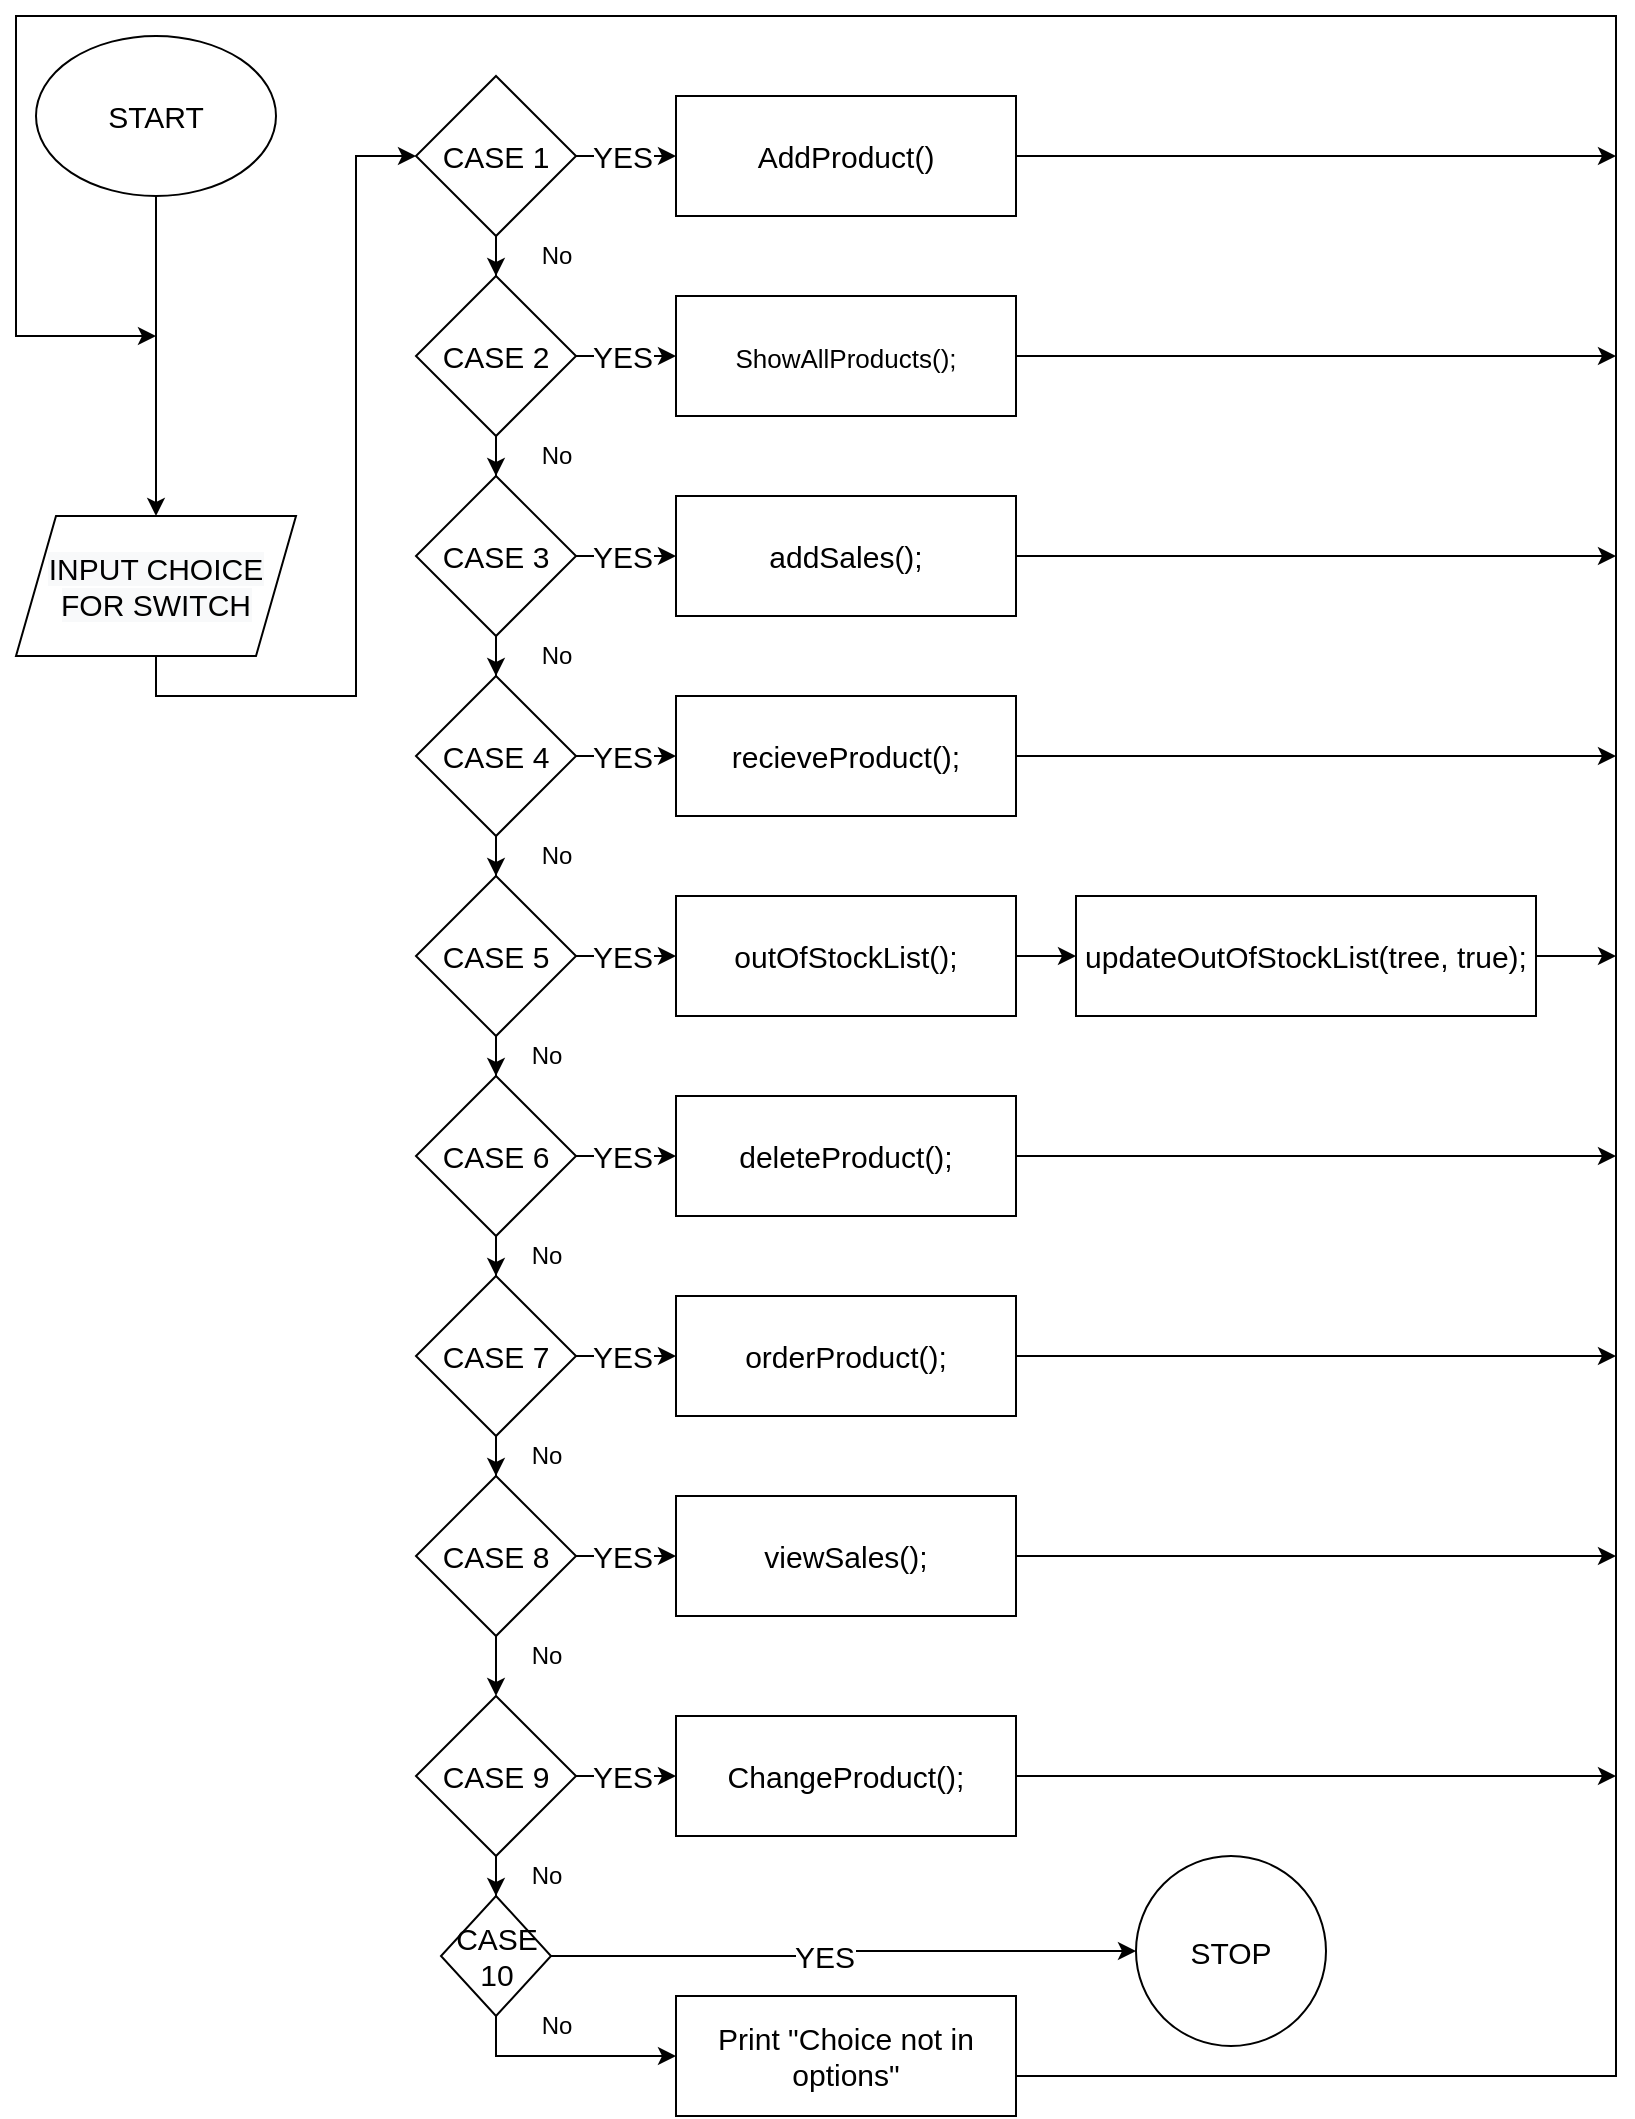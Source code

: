 <mxfile version="13.7.3" type="device" pages="7"><diagram id="KE1tiapctlTlLXbVMw9_" name="Main"><mxGraphModel dx="3725" dy="2838" grid="1" gridSize="10" guides="1" tooltips="1" connect="1" arrows="1" fold="1" page="1" pageScale="1" pageWidth="850" pageHeight="1100" math="0" shadow="0"><root><mxCell id="0"/><mxCell id="1" parent="0"/><mxCell id="gl7IX9aZT36JIw9S8JXE-398" value="" style="edgeStyle=orthogonalEdgeStyle;rounded=0;orthogonalLoop=1;jettySize=auto;html=1;fontSize=15;" parent="1" source="gl7IX9aZT36JIw9S8JXE-1" target="gl7IX9aZT36JIw9S8JXE-397" edge="1"><mxGeometry relative="1" as="geometry"/></mxCell><mxCell id="gl7IX9aZT36JIw9S8JXE-1" value="START" style="ellipse;whiteSpace=wrap;html=1;fontSize=15;" parent="1" vertex="1"><mxGeometry x="30" y="-1050" width="120" height="80" as="geometry"/></mxCell><mxCell id="gl7IX9aZT36JIw9S8JXE-411" style="edgeStyle=orthogonalEdgeStyle;rounded=0;orthogonalLoop=1;jettySize=auto;html=1;exitX=0.5;exitY=1;exitDx=0;exitDy=0;fontSize=15;entryX=0;entryY=0.5;entryDx=0;entryDy=0;" parent="1" source="gl7IX9aZT36JIw9S8JXE-397" target="gl7IX9aZT36JIw9S8JXE-394" edge="1"><mxGeometry relative="1" as="geometry"><mxPoint x="310" y="-1000" as="targetPoint"/></mxGeometry></mxCell><mxCell id="gl7IX9aZT36JIw9S8JXE-397" value="&#10;&#10;&lt;span style=&quot;color: rgb(0, 0, 0); font-family: helvetica; font-size: 15px; font-style: normal; font-weight: 400; letter-spacing: normal; text-align: center; text-indent: 0px; text-transform: none; word-spacing: 0px; background-color: rgb(248, 249, 250); display: inline; float: none;&quot;&gt;INPUT CHOICE FOR SWITCH&lt;/span&gt;&#10;&#10;" style="shape=parallelogram;perimeter=parallelogramPerimeter;whiteSpace=wrap;html=1;fixedSize=1;fontSize=15;" parent="1" vertex="1"><mxGeometry x="20" y="-810" width="140" height="70" as="geometry"/></mxCell><mxCell id="gl7IX9aZT36JIw9S8JXE-399" style="edgeStyle=orthogonalEdgeStyle;rounded=0;orthogonalLoop=1;jettySize=auto;html=1;fontSize=15;" parent="1" source="gl7IX9aZT36JIw9S8JXE-394" target="gl7IX9aZT36JIw9S8JXE-253" edge="1"><mxGeometry relative="1" as="geometry"/></mxCell><mxCell id="gl7IX9aZT36JIw9S8JXE-401" style="edgeStyle=orthogonalEdgeStyle;rounded=0;orthogonalLoop=1;jettySize=auto;html=1;entryX=0.5;entryY=0;entryDx=0;entryDy=0;fontSize=15;" parent="1" source="gl7IX9aZT36JIw9S8JXE-253" target="gl7IX9aZT36JIw9S8JXE-359" edge="1"><mxGeometry relative="1" as="geometry"/></mxCell><mxCell id="gl7IX9aZT36JIw9S8JXE-402" style="edgeStyle=orthogonalEdgeStyle;rounded=0;orthogonalLoop=1;jettySize=auto;html=1;entryX=0.5;entryY=0;entryDx=0;entryDy=0;fontSize=15;" parent="1" source="gl7IX9aZT36JIw9S8JXE-359" target="gl7IX9aZT36JIw9S8JXE-343" edge="1"><mxGeometry relative="1" as="geometry"/></mxCell><mxCell id="gl7IX9aZT36JIw9S8JXE-403" style="edgeStyle=orthogonalEdgeStyle;rounded=0;orthogonalLoop=1;jettySize=auto;html=1;entryX=0.5;entryY=0;entryDx=0;entryDy=0;fontSize=15;" parent="1" source="gl7IX9aZT36JIw9S8JXE-343" target="gl7IX9aZT36JIw9S8JXE-389" edge="1"><mxGeometry relative="1" as="geometry"/></mxCell><mxCell id="gl7IX9aZT36JIw9S8JXE-404" style="edgeStyle=orthogonalEdgeStyle;rounded=0;orthogonalLoop=1;jettySize=auto;html=1;fontSize=15;" parent="1" source="gl7IX9aZT36JIw9S8JXE-389" target="gl7IX9aZT36JIw9S8JXE-349" edge="1"><mxGeometry relative="1" as="geometry"/></mxCell><mxCell id="gl7IX9aZT36JIw9S8JXE-405" style="edgeStyle=orthogonalEdgeStyle;rounded=0;orthogonalLoop=1;jettySize=auto;html=1;entryX=0.5;entryY=0;entryDx=0;entryDy=0;fontSize=15;" parent="1" source="gl7IX9aZT36JIw9S8JXE-349" target="gl7IX9aZT36JIw9S8JXE-379" edge="1"><mxGeometry relative="1" as="geometry"/></mxCell><mxCell id="gl7IX9aZT36JIw9S8JXE-406" style="edgeStyle=orthogonalEdgeStyle;rounded=0;orthogonalLoop=1;jettySize=auto;html=1;fontSize=15;" parent="1" source="gl7IX9aZT36JIw9S8JXE-379" target="gl7IX9aZT36JIw9S8JXE-354" edge="1"><mxGeometry relative="1" as="geometry"/></mxCell><mxCell id="gl7IX9aZT36JIw9S8JXE-410" style="edgeStyle=orthogonalEdgeStyle;rounded=0;orthogonalLoop=1;jettySize=auto;html=1;fontSize=15;entryX=0;entryY=0.5;entryDx=0;entryDy=0;" parent="1" source="gl7IX9aZT36JIw9S8JXE-384" target="gl7IX9aZT36JIw9S8JXE-129" edge="1"><mxGeometry relative="1" as="geometry"><mxPoint x="340" y="-30" as="targetPoint"/><Array as="points"><mxPoint x="310" y="-40"/><mxPoint x="310" y="-40"/></Array></mxGeometry></mxCell><mxCell id="gl7IX9aZT36JIw9S8JXE-392" style="edgeStyle=orthogonalEdgeStyle;rounded=0;orthogonalLoop=1;jettySize=auto;html=1;exitX=1;exitY=0.5;exitDx=0;exitDy=0;entryX=0;entryY=0.5;entryDx=0;entryDy=0;fontSize=15;" parent="1" source="gl7IX9aZT36JIw9S8JXE-394" target="gl7IX9aZT36JIw9S8JXE-395" edge="1"><mxGeometry relative="1" as="geometry"/></mxCell><mxCell id="gl7IX9aZT36JIw9S8JXE-393" value="YES" style="edgeLabel;html=1;align=center;verticalAlign=middle;resizable=0;points=[];fontSize=15;" parent="gl7IX9aZT36JIw9S8JXE-392" vertex="1" connectable="0"><mxGeometry x="-0.075" relative="1" as="geometry"><mxPoint as="offset"/></mxGeometry></mxCell><mxCell id="gl7IX9aZT36JIw9S8JXE-394" value="CASE 1" style="rhombus;whiteSpace=wrap;html=1;fontSize=15;" parent="1" vertex="1"><mxGeometry x="220" y="-1030" width="80" height="80" as="geometry"/></mxCell><mxCell id="eUFaGYjbwI3Bg7oBU8Gl-15" style="edgeStyle=orthogonalEdgeStyle;rounded=0;orthogonalLoop=1;jettySize=auto;html=1;" edge="1" parent="1" source="gl7IX9aZT36JIw9S8JXE-395"><mxGeometry relative="1" as="geometry"><mxPoint x="820" y="-990" as="targetPoint"/></mxGeometry></mxCell><mxCell id="gl7IX9aZT36JIw9S8JXE-395" value="AddProduct()" style="rounded=0;whiteSpace=wrap;html=1;fontSize=15;imageWidth=0;imageHeight=999;" parent="1" vertex="1"><mxGeometry x="350" y="-1020" width="170" height="60" as="geometry"/></mxCell><mxCell id="gl7IX9aZT36JIw9S8JXE-252" style="edgeStyle=orthogonalEdgeStyle;rounded=0;orthogonalLoop=1;jettySize=auto;html=1;exitX=1;exitY=0.5;exitDx=0;exitDy=0;entryX=0;entryY=0.5;entryDx=0;entryDy=0;fontSize=15;" parent="1" source="gl7IX9aZT36JIw9S8JXE-253" target="gl7IX9aZT36JIw9S8JXE-254" edge="1"><mxGeometry relative="1" as="geometry"/></mxCell><mxCell id="gl7IX9aZT36JIw9S8JXE-262" value="YES" style="edgeLabel;html=1;align=center;verticalAlign=middle;resizable=0;points=[];fontSize=15;" parent="gl7IX9aZT36JIw9S8JXE-252" vertex="1" connectable="0"><mxGeometry x="-0.075" relative="1" as="geometry"><mxPoint as="offset"/></mxGeometry></mxCell><mxCell id="gl7IX9aZT36JIw9S8JXE-253" value="&lt;span&gt;CASE 2&lt;/span&gt;" style="rhombus;whiteSpace=wrap;html=1;fontSize=15;" parent="1" vertex="1"><mxGeometry x="220" y="-930" width="80" height="80" as="geometry"/></mxCell><mxCell id="eUFaGYjbwI3Bg7oBU8Gl-14" style="edgeStyle=orthogonalEdgeStyle;rounded=0;orthogonalLoop=1;jettySize=auto;html=1;" edge="1" parent="1" source="gl7IX9aZT36JIw9S8JXE-254"><mxGeometry relative="1" as="geometry"><mxPoint x="820" y="-890" as="targetPoint"/></mxGeometry></mxCell><mxCell id="gl7IX9aZT36JIw9S8JXE-254" value="&lt;font style=&quot;font-size: 13px&quot;&gt;ShowAllProducts();&lt;/font&gt;" style="rounded=0;whiteSpace=wrap;html=1;fontSize=15;imageWidth=0;imageHeight=999;" parent="1" vertex="1"><mxGeometry x="350" y="-920" width="170" height="60" as="geometry"/></mxCell><mxCell id="gl7IX9aZT36JIw9S8JXE-357" style="edgeStyle=orthogonalEdgeStyle;rounded=0;orthogonalLoop=1;jettySize=auto;html=1;exitX=1;exitY=0.5;exitDx=0;exitDy=0;entryX=0;entryY=0.5;entryDx=0;entryDy=0;fontSize=15;" parent="1" source="gl7IX9aZT36JIw9S8JXE-359" target="gl7IX9aZT36JIw9S8JXE-360" edge="1"><mxGeometry relative="1" as="geometry"/></mxCell><mxCell id="gl7IX9aZT36JIw9S8JXE-358" value="YES" style="edgeLabel;html=1;align=center;verticalAlign=middle;resizable=0;points=[];fontSize=15;" parent="gl7IX9aZT36JIw9S8JXE-357" vertex="1" connectable="0"><mxGeometry x="-0.075" relative="1" as="geometry"><mxPoint as="offset"/></mxGeometry></mxCell><mxCell id="gl7IX9aZT36JIw9S8JXE-359" value="&lt;span&gt;CASE 3&lt;/span&gt;" style="rhombus;whiteSpace=wrap;html=1;fontSize=15;" parent="1" vertex="1"><mxGeometry x="220" y="-830" width="80" height="80" as="geometry"/></mxCell><mxCell id="eUFaGYjbwI3Bg7oBU8Gl-13" style="edgeStyle=orthogonalEdgeStyle;rounded=0;orthogonalLoop=1;jettySize=auto;html=1;" edge="1" parent="1" source="gl7IX9aZT36JIw9S8JXE-360"><mxGeometry relative="1" as="geometry"><mxPoint x="820" y="-790" as="targetPoint"/></mxGeometry></mxCell><mxCell id="gl7IX9aZT36JIw9S8JXE-360" value="addSales();" style="rounded=0;whiteSpace=wrap;html=1;fontSize=15;imageWidth=0;imageHeight=999;" parent="1" vertex="1"><mxGeometry x="350" y="-820" width="170" height="60" as="geometry"/></mxCell><mxCell id="gl7IX9aZT36JIw9S8JXE-341" style="edgeStyle=orthogonalEdgeStyle;rounded=0;orthogonalLoop=1;jettySize=auto;html=1;exitX=1;exitY=0.5;exitDx=0;exitDy=0;entryX=0;entryY=0.5;entryDx=0;entryDy=0;fontSize=15;" parent="1" source="gl7IX9aZT36JIw9S8JXE-343" target="gl7IX9aZT36JIw9S8JXE-344" edge="1"><mxGeometry relative="1" as="geometry"/></mxCell><mxCell id="gl7IX9aZT36JIw9S8JXE-342" value="YES" style="edgeLabel;html=1;align=center;verticalAlign=middle;resizable=0;points=[];fontSize=15;" parent="gl7IX9aZT36JIw9S8JXE-341" vertex="1" connectable="0"><mxGeometry x="-0.075" relative="1" as="geometry"><mxPoint as="offset"/></mxGeometry></mxCell><mxCell id="gl7IX9aZT36JIw9S8JXE-343" value="&lt;span&gt;CASE 4&lt;/span&gt;" style="rhombus;whiteSpace=wrap;html=1;fontSize=15;" parent="1" vertex="1"><mxGeometry x="220" y="-730" width="80" height="80" as="geometry"/></mxCell><mxCell id="eUFaGYjbwI3Bg7oBU8Gl-12" style="edgeStyle=orthogonalEdgeStyle;rounded=0;orthogonalLoop=1;jettySize=auto;html=1;" edge="1" parent="1" source="gl7IX9aZT36JIw9S8JXE-344"><mxGeometry relative="1" as="geometry"><mxPoint x="820" y="-690" as="targetPoint"/></mxGeometry></mxCell><mxCell id="gl7IX9aZT36JIw9S8JXE-344" value="recieveProduct();" style="rounded=0;whiteSpace=wrap;html=1;fontSize=15;imageWidth=0;imageHeight=999;" parent="1" vertex="1"><mxGeometry x="350" y="-720" width="170" height="60" as="geometry"/></mxCell><mxCell id="gl7IX9aZT36JIw9S8JXE-387" style="edgeStyle=orthogonalEdgeStyle;rounded=0;orthogonalLoop=1;jettySize=auto;html=1;exitX=1;exitY=0.5;exitDx=0;exitDy=0;entryX=0;entryY=0.5;entryDx=0;entryDy=0;fontSize=15;" parent="1" source="gl7IX9aZT36JIw9S8JXE-389" target="gl7IX9aZT36JIw9S8JXE-390" edge="1"><mxGeometry relative="1" as="geometry"/></mxCell><mxCell id="gl7IX9aZT36JIw9S8JXE-388" value="YES" style="edgeLabel;html=1;align=center;verticalAlign=middle;resizable=0;points=[];fontSize=15;" parent="gl7IX9aZT36JIw9S8JXE-387" vertex="1" connectable="0"><mxGeometry x="-0.075" relative="1" as="geometry"><mxPoint as="offset"/></mxGeometry></mxCell><mxCell id="gl7IX9aZT36JIw9S8JXE-389" value="&lt;span&gt;CASE 5&lt;/span&gt;" style="rhombus;whiteSpace=wrap;html=1;fontSize=15;" parent="1" vertex="1"><mxGeometry x="220" y="-630" width="80" height="80" as="geometry"/></mxCell><mxCell id="gl7IX9aZT36JIw9S8JXE-418" style="edgeStyle=orthogonalEdgeStyle;rounded=0;orthogonalLoop=1;jettySize=auto;html=1;entryX=0;entryY=0.5;entryDx=0;entryDy=0;fontSize=15;" parent="1" source="gl7IX9aZT36JIw9S8JXE-390" target="gl7IX9aZT36JIw9S8JXE-416" edge="1"><mxGeometry relative="1" as="geometry"/></mxCell><mxCell id="gl7IX9aZT36JIw9S8JXE-390" value="outOfStockList();" style="rounded=0;whiteSpace=wrap;html=1;fontSize=15;imageWidth=0;imageHeight=999;" parent="1" vertex="1"><mxGeometry x="350" y="-620" width="170" height="60" as="geometry"/></mxCell><mxCell id="gl7IX9aZT36JIw9S8JXE-347" style="edgeStyle=orthogonalEdgeStyle;rounded=0;orthogonalLoop=1;jettySize=auto;html=1;exitX=1;exitY=0.5;exitDx=0;exitDy=0;entryX=0;entryY=0.5;entryDx=0;entryDy=0;fontSize=15;" parent="1" source="gl7IX9aZT36JIw9S8JXE-349" target="gl7IX9aZT36JIw9S8JXE-350" edge="1"><mxGeometry relative="1" as="geometry"/></mxCell><mxCell id="gl7IX9aZT36JIw9S8JXE-348" value="YES" style="edgeLabel;html=1;align=center;verticalAlign=middle;resizable=0;points=[];fontSize=15;" parent="gl7IX9aZT36JIw9S8JXE-347" vertex="1" connectable="0"><mxGeometry x="-0.075" relative="1" as="geometry"><mxPoint as="offset"/></mxGeometry></mxCell><mxCell id="gl7IX9aZT36JIw9S8JXE-349" value="&lt;span&gt;CASE 6&lt;/span&gt;" style="rhombus;whiteSpace=wrap;html=1;fontSize=15;" parent="1" vertex="1"><mxGeometry x="220" y="-530" width="80" height="80" as="geometry"/></mxCell><mxCell id="eUFaGYjbwI3Bg7oBU8Gl-10" style="edgeStyle=orthogonalEdgeStyle;rounded=0;orthogonalLoop=1;jettySize=auto;html=1;" edge="1" parent="1" source="gl7IX9aZT36JIw9S8JXE-350"><mxGeometry relative="1" as="geometry"><mxPoint x="820" y="-490" as="targetPoint"/></mxGeometry></mxCell><mxCell id="gl7IX9aZT36JIw9S8JXE-350" value="&lt;span&gt;deleteProduct();&lt;/span&gt;" style="rounded=0;whiteSpace=wrap;html=1;fontSize=15;imageWidth=0;imageHeight=999;" parent="1" vertex="1"><mxGeometry x="350" y="-520" width="170" height="60" as="geometry"/></mxCell><mxCell id="gl7IX9aZT36JIw9S8JXE-377" style="edgeStyle=orthogonalEdgeStyle;rounded=0;orthogonalLoop=1;jettySize=auto;html=1;exitX=1;exitY=0.5;exitDx=0;exitDy=0;entryX=0;entryY=0.5;entryDx=0;entryDy=0;fontSize=15;" parent="1" source="gl7IX9aZT36JIw9S8JXE-379" target="gl7IX9aZT36JIw9S8JXE-380" edge="1"><mxGeometry relative="1" as="geometry"/></mxCell><mxCell id="gl7IX9aZT36JIw9S8JXE-378" value="YES" style="edgeLabel;html=1;align=center;verticalAlign=middle;resizable=0;points=[];fontSize=15;" parent="gl7IX9aZT36JIw9S8JXE-377" vertex="1" connectable="0"><mxGeometry x="-0.075" relative="1" as="geometry"><mxPoint as="offset"/></mxGeometry></mxCell><mxCell id="gl7IX9aZT36JIw9S8JXE-379" value="&lt;span&gt;CASE 7&lt;/span&gt;" style="rhombus;whiteSpace=wrap;html=1;fontSize=15;" parent="1" vertex="1"><mxGeometry x="220" y="-430" width="80" height="80" as="geometry"/></mxCell><mxCell id="eUFaGYjbwI3Bg7oBU8Gl-9" style="edgeStyle=orthogonalEdgeStyle;rounded=0;orthogonalLoop=1;jettySize=auto;html=1;" edge="1" parent="1" source="gl7IX9aZT36JIw9S8JXE-380"><mxGeometry relative="1" as="geometry"><mxPoint x="820" y="-390" as="targetPoint"/></mxGeometry></mxCell><mxCell id="gl7IX9aZT36JIw9S8JXE-380" value="&lt;span&gt;orderProduct();&lt;/span&gt;" style="rounded=0;whiteSpace=wrap;html=1;fontSize=15;imageWidth=0;imageHeight=999;" parent="1" vertex="1"><mxGeometry x="350" y="-420" width="170" height="60" as="geometry"/></mxCell><mxCell id="gl7IX9aZT36JIw9S8JXE-352" style="edgeStyle=orthogonalEdgeStyle;rounded=0;orthogonalLoop=1;jettySize=auto;html=1;exitX=1;exitY=0.5;exitDx=0;exitDy=0;entryX=0;entryY=0.5;entryDx=0;entryDy=0;fontSize=15;" parent="1" source="gl7IX9aZT36JIw9S8JXE-354" target="gl7IX9aZT36JIw9S8JXE-355" edge="1"><mxGeometry relative="1" as="geometry"/></mxCell><mxCell id="gl7IX9aZT36JIw9S8JXE-353" value="YES" style="edgeLabel;html=1;align=center;verticalAlign=middle;resizable=0;points=[];fontSize=15;" parent="gl7IX9aZT36JIw9S8JXE-352" vertex="1" connectable="0"><mxGeometry x="-0.075" relative="1" as="geometry"><mxPoint as="offset"/></mxGeometry></mxCell><mxCell id="eUFaGYjbwI3Bg7oBU8Gl-5" value="" style="edgeStyle=orthogonalEdgeStyle;rounded=0;orthogonalLoop=1;jettySize=auto;html=1;" edge="1" parent="1" source="gl7IX9aZT36JIw9S8JXE-354" target="eUFaGYjbwI3Bg7oBU8Gl-3"><mxGeometry relative="1" as="geometry"/></mxCell><mxCell id="gl7IX9aZT36JIw9S8JXE-354" value="&lt;span&gt;CASE 8&lt;/span&gt;" style="rhombus;whiteSpace=wrap;html=1;fontSize=15;" parent="1" vertex="1"><mxGeometry x="220" y="-330" width="80" height="80" as="geometry"/></mxCell><mxCell id="eUFaGYjbwI3Bg7oBU8Gl-8" style="edgeStyle=orthogonalEdgeStyle;rounded=0;orthogonalLoop=1;jettySize=auto;html=1;" edge="1" parent="1" source="gl7IX9aZT36JIw9S8JXE-355"><mxGeometry relative="1" as="geometry"><mxPoint x="820" y="-290" as="targetPoint"/></mxGeometry></mxCell><mxCell id="gl7IX9aZT36JIw9S8JXE-355" value="viewSales();" style="rounded=0;whiteSpace=wrap;html=1;fontSize=15;imageWidth=0;imageHeight=999;" parent="1" vertex="1"><mxGeometry x="350" y="-320" width="170" height="60" as="geometry"/></mxCell><mxCell id="gl7IX9aZT36JIw9S8JXE-421" style="edgeStyle=orthogonalEdgeStyle;rounded=0;orthogonalLoop=1;jettySize=auto;html=1;exitX=1;exitY=0.5;exitDx=0;exitDy=0;fontSize=15;" parent="1" source="gl7IX9aZT36JIw9S8JXE-129" edge="1"><mxGeometry relative="1" as="geometry"><mxPoint x="90" y="-900" as="targetPoint"/><Array as="points"><mxPoint x="520" y="-30"/><mxPoint x="820" y="-30"/><mxPoint x="820" y="-1060"/><mxPoint x="20" y="-1060"/><mxPoint x="20" y="-900"/></Array></mxGeometry></mxCell><mxCell id="gl7IX9aZT36JIw9S8JXE-129" value="Print &quot;Choice not in options&quot;" style="rounded=0;whiteSpace=wrap;html=1;fontSize=15;imageWidth=0;imageHeight=999;" parent="1" vertex="1"><mxGeometry x="350" y="-70" width="170" height="60" as="geometry"/></mxCell><mxCell id="gl7IX9aZT36JIw9S8JXE-382" style="edgeStyle=orthogonalEdgeStyle;rounded=0;orthogonalLoop=1;jettySize=auto;html=1;exitX=1;exitY=0.5;exitDx=0;exitDy=0;fontSize=15;entryX=0;entryY=0.5;entryDx=0;entryDy=0;" parent="1" source="gl7IX9aZT36JIw9S8JXE-384" target="gl7IX9aZT36JIw9S8JXE-412" edge="1"><mxGeometry relative="1" as="geometry"><mxPoint x="370" y="-80" as="targetPoint"/></mxGeometry></mxCell><mxCell id="gl7IX9aZT36JIw9S8JXE-383" value="YES" style="edgeLabel;html=1;align=center;verticalAlign=middle;resizable=0;points=[];fontSize=15;" parent="gl7IX9aZT36JIw9S8JXE-382" vertex="1" connectable="0"><mxGeometry x="-0.075" relative="1" as="geometry"><mxPoint as="offset"/></mxGeometry></mxCell><mxCell id="gl7IX9aZT36JIw9S8JXE-384" value="&lt;span&gt;CASE 10&lt;/span&gt;" style="rhombus;whiteSpace=wrap;html=1;fontSize=15;" parent="1" vertex="1"><mxGeometry x="232.5" y="-120" width="55" height="60" as="geometry"/></mxCell><mxCell id="gl7IX9aZT36JIw9S8JXE-412" value="STOP" style="ellipse;whiteSpace=wrap;html=1;aspect=fixed;fontSize=15;" parent="1" vertex="1"><mxGeometry x="580" y="-140" width="95" height="95" as="geometry"/></mxCell><mxCell id="eUFaGYjbwI3Bg7oBU8Gl-11" style="edgeStyle=orthogonalEdgeStyle;rounded=0;orthogonalLoop=1;jettySize=auto;html=1;" edge="1" parent="1" source="gl7IX9aZT36JIw9S8JXE-416"><mxGeometry relative="1" as="geometry"><mxPoint x="820" y="-590" as="targetPoint"/></mxGeometry></mxCell><mxCell id="gl7IX9aZT36JIw9S8JXE-416" value="updateOutOfStockList(tree, true);" style="rounded=0;whiteSpace=wrap;html=1;fontSize=15;imageWidth=0;imageHeight=999;" parent="1" vertex="1"><mxGeometry x="550" y="-620" width="230" height="60" as="geometry"/></mxCell><mxCell id="eUFaGYjbwI3Bg7oBU8Gl-1" style="edgeStyle=orthogonalEdgeStyle;rounded=0;orthogonalLoop=1;jettySize=auto;html=1;exitX=1;exitY=0.5;exitDx=0;exitDy=0;entryX=0;entryY=0.5;entryDx=0;entryDy=0;fontSize=15;" edge="1" parent="1" source="eUFaGYjbwI3Bg7oBU8Gl-3" target="eUFaGYjbwI3Bg7oBU8Gl-4"><mxGeometry relative="1" as="geometry"/></mxCell><mxCell id="eUFaGYjbwI3Bg7oBU8Gl-2" value="YES" style="edgeLabel;html=1;align=center;verticalAlign=middle;resizable=0;points=[];fontSize=15;" vertex="1" connectable="0" parent="eUFaGYjbwI3Bg7oBU8Gl-1"><mxGeometry x="-0.075" relative="1" as="geometry"><mxPoint as="offset"/></mxGeometry></mxCell><mxCell id="eUFaGYjbwI3Bg7oBU8Gl-6" value="" style="edgeStyle=orthogonalEdgeStyle;rounded=0;orthogonalLoop=1;jettySize=auto;html=1;" edge="1" parent="1" source="eUFaGYjbwI3Bg7oBU8Gl-3" target="gl7IX9aZT36JIw9S8JXE-384"><mxGeometry relative="1" as="geometry"/></mxCell><mxCell id="eUFaGYjbwI3Bg7oBU8Gl-3" value="&lt;span&gt;CASE 9&lt;/span&gt;" style="rhombus;whiteSpace=wrap;html=1;fontSize=15;" vertex="1" parent="1"><mxGeometry x="220" y="-220" width="80" height="80" as="geometry"/></mxCell><mxCell id="eUFaGYjbwI3Bg7oBU8Gl-7" style="edgeStyle=orthogonalEdgeStyle;rounded=0;orthogonalLoop=1;jettySize=auto;html=1;" edge="1" parent="1" source="eUFaGYjbwI3Bg7oBU8Gl-4"><mxGeometry relative="1" as="geometry"><mxPoint x="820" y="-180" as="targetPoint"/></mxGeometry></mxCell><mxCell id="eUFaGYjbwI3Bg7oBU8Gl-4" value="ChangeProduct();" style="rounded=0;whiteSpace=wrap;html=1;fontSize=15;imageWidth=0;imageHeight=999;" vertex="1" parent="1"><mxGeometry x="350" y="-210" width="170" height="60" as="geometry"/></mxCell><mxCell id="eUFaGYjbwI3Bg7oBU8Gl-17" value="No" style="text;html=1;align=center;verticalAlign=middle;resizable=0;points=[];autosize=1;" vertex="1" parent="1"><mxGeometry x="275" y="-950" width="30" height="20" as="geometry"/></mxCell><mxCell id="eUFaGYjbwI3Bg7oBU8Gl-18" value="No" style="text;html=1;align=center;verticalAlign=middle;resizable=0;points=[];autosize=1;" vertex="1" parent="1"><mxGeometry x="275" y="-850" width="30" height="20" as="geometry"/></mxCell><mxCell id="eUFaGYjbwI3Bg7oBU8Gl-20" value="No" style="text;html=1;align=center;verticalAlign=middle;resizable=0;points=[];autosize=1;" vertex="1" parent="1"><mxGeometry x="275" y="-750" width="30" height="20" as="geometry"/></mxCell><mxCell id="eUFaGYjbwI3Bg7oBU8Gl-21" value="No" style="text;html=1;align=center;verticalAlign=middle;resizable=0;points=[];autosize=1;" vertex="1" parent="1"><mxGeometry x="275" y="-650" width="30" height="20" as="geometry"/></mxCell><mxCell id="eUFaGYjbwI3Bg7oBU8Gl-22" value="No" style="text;html=1;align=center;verticalAlign=middle;resizable=0;points=[];autosize=1;" vertex="1" parent="1"><mxGeometry x="270" y="-550" width="30" height="20" as="geometry"/></mxCell><mxCell id="eUFaGYjbwI3Bg7oBU8Gl-23" value="No" style="text;html=1;align=center;verticalAlign=middle;resizable=0;points=[];autosize=1;" vertex="1" parent="1"><mxGeometry x="270" y="-450" width="30" height="20" as="geometry"/></mxCell><mxCell id="eUFaGYjbwI3Bg7oBU8Gl-24" value="No" style="text;html=1;align=center;verticalAlign=middle;resizable=0;points=[];autosize=1;" vertex="1" parent="1"><mxGeometry x="270" y="-350" width="30" height="20" as="geometry"/></mxCell><mxCell id="eUFaGYjbwI3Bg7oBU8Gl-25" value="No" style="text;html=1;align=center;verticalAlign=middle;resizable=0;points=[];autosize=1;" vertex="1" parent="1"><mxGeometry x="270" y="-250" width="30" height="20" as="geometry"/></mxCell><mxCell id="eUFaGYjbwI3Bg7oBU8Gl-26" value="No" style="text;html=1;align=center;verticalAlign=middle;resizable=0;points=[];autosize=1;" vertex="1" parent="1"><mxGeometry x="270" y="-140" width="30" height="20" as="geometry"/></mxCell><mxCell id="eUFaGYjbwI3Bg7oBU8Gl-27" value="No" style="text;html=1;align=center;verticalAlign=middle;resizable=0;points=[];autosize=1;" vertex="1" parent="1"><mxGeometry x="275" y="-65" width="30" height="20" as="geometry"/></mxCell></root></mxGraphModel></diagram><diagram id="FC8Nc5eMMsbBZoaEkZKl" name="Order Product"><mxGraphModel dx="1490" dy="1795" grid="1" gridSize="10" guides="1" tooltips="1" connect="1" arrows="1" fold="1" page="1" pageScale="1" pageWidth="850" pageHeight="1100" math="0" shadow="0"><root><mxCell id="p_s6UIgPOSnSrniLrDH7-0"/><mxCell id="p_s6UIgPOSnSrniLrDH7-1" parent="p_s6UIgPOSnSrniLrDH7-0"/><mxCell id="p_s6UIgPOSnSrniLrDH7-4" value="" style="edgeStyle=orthogonalEdgeStyle;rounded=0;orthogonalLoop=1;jettySize=auto;html=1;fontSize=15;" parent="p_s6UIgPOSnSrniLrDH7-1" source="p_s6UIgPOSnSrniLrDH7-2" target="p_s6UIgPOSnSrniLrDH7-3" edge="1"><mxGeometry relative="1" as="geometry"/></mxCell><mxCell id="p_s6UIgPOSnSrniLrDH7-2" value="Start" style="ellipse;whiteSpace=wrap;html=1;fontSize=15;" parent="p_s6UIgPOSnSrniLrDH7-1" vertex="1"><mxGeometry x="350" y="-1090" width="120" height="80" as="geometry"/></mxCell><mxCell id="p_s6UIgPOSnSrniLrDH7-6" value="" style="edgeStyle=orthogonalEdgeStyle;rounded=0;orthogonalLoop=1;jettySize=auto;html=1;fontSize=15;" parent="p_s6UIgPOSnSrniLrDH7-1" source="p_s6UIgPOSnSrniLrDH7-3" target="p_s6UIgPOSnSrniLrDH7-5" edge="1"><mxGeometry relative="1" as="geometry"/></mxCell><mxCell id="p_s6UIgPOSnSrniLrDH7-3" value="showAllProductstoReorder()" style="whiteSpace=wrap;html=1;fontSize=15;" parent="p_s6UIgPOSnSrniLrDH7-1" vertex="1"><mxGeometry x="250" y="-970" width="320" height="60" as="geometry"/></mxCell><mxCell id="p_s6UIgPOSnSrniLrDH7-8" value="" style="edgeStyle=orthogonalEdgeStyle;rounded=0;orthogonalLoop=1;jettySize=auto;html=1;fontSize=15;" parent="p_s6UIgPOSnSrniLrDH7-1" source="p_s6UIgPOSnSrniLrDH7-5" target="p_s6UIgPOSnSrniLrDH7-7" edge="1"><mxGeometry relative="1" as="geometry"/></mxCell><mxCell id="p_s6UIgPOSnSrniLrDH7-5" value="Input product to be reordered" style="shape=parallelogram;perimeter=parallelogramPerimeter;whiteSpace=wrap;html=1;fixedSize=1;fontSize=15;" parent="p_s6UIgPOSnSrniLrDH7-1" vertex="1"><mxGeometry x="315" y="-860" width="190" height="80" as="geometry"/></mxCell><mxCell id="p_s6UIgPOSnSrniLrDH7-10" value="" style="edgeStyle=orthogonalEdgeStyle;rounded=0;orthogonalLoop=1;jettySize=auto;html=1;fontSize=15;" parent="p_s6UIgPOSnSrniLrDH7-1" source="p_s6UIgPOSnSrniLrDH7-7" target="p_s6UIgPOSnSrniLrDH7-9" edge="1"><mxGeometry relative="1" as="geometry"/></mxCell><mxCell id="p_s6UIgPOSnSrniLrDH7-23" style="edgeStyle=orthogonalEdgeStyle;rounded=0;orthogonalLoop=1;jettySize=auto;html=1;exitX=0;exitY=0.5;exitDx=0;exitDy=0;entryX=0;entryY=0.5;entryDx=0;entryDy=0;fontSize=15;" parent="p_s6UIgPOSnSrniLrDH7-1" source="p_s6UIgPOSnSrniLrDH7-7" target="p_s6UIgPOSnSrniLrDH7-5" edge="1"><mxGeometry relative="1" as="geometry"><Array as="points"><mxPoint x="290" y="-710"/><mxPoint x="290" y="-820"/></Array></mxGeometry></mxCell><mxCell id="p_s6UIgPOSnSrniLrDH7-7" value="is product valid" style="rhombus;whiteSpace=wrap;html=1;fontSize=15;" parent="p_s6UIgPOSnSrniLrDH7-1" vertex="1"><mxGeometry x="355" y="-760" width="110" height="100" as="geometry"/></mxCell><mxCell id="p_s6UIgPOSnSrniLrDH7-12" value="" style="edgeStyle=orthogonalEdgeStyle;rounded=0;orthogonalLoop=1;jettySize=auto;html=1;fontSize=15;" parent="p_s6UIgPOSnSrniLrDH7-1" source="p_s6UIgPOSnSrniLrDH7-9" target="p_s6UIgPOSnSrniLrDH7-11" edge="1"><mxGeometry relative="1" as="geometry"/></mxCell><mxCell id="p_s6UIgPOSnSrniLrDH7-9" value="Input ammount" style="shape=parallelogram;perimeter=parallelogramPerimeter;whiteSpace=wrap;html=1;fixedSize=1;fontSize=15;" parent="p_s6UIgPOSnSrniLrDH7-1" vertex="1"><mxGeometry x="330" y="-640" width="160" height="70" as="geometry"/></mxCell><mxCell id="p_s6UIgPOSnSrniLrDH7-14" value="" style="edgeStyle=orthogonalEdgeStyle;rounded=0;orthogonalLoop=1;jettySize=auto;html=1;fontSize=15;" parent="p_s6UIgPOSnSrniLrDH7-1" source="p_s6UIgPOSnSrniLrDH7-11" target="p_s6UIgPOSnSrniLrDH7-13" edge="1"><mxGeometry relative="1" as="geometry"/></mxCell><mxCell id="p_s6UIgPOSnSrniLrDH7-28" style="edgeStyle=orthogonalEdgeStyle;rounded=0;orthogonalLoop=1;jettySize=auto;html=1;exitX=0;exitY=0.5;exitDx=0;exitDy=0;fontSize=15;" parent="p_s6UIgPOSnSrniLrDH7-1" source="p_s6UIgPOSnSrniLrDH7-11" target="p_s6UIgPOSnSrniLrDH7-9" edge="1"><mxGeometry relative="1" as="geometry"><Array as="points"><mxPoint x="270" y="-490"/><mxPoint x="270" y="-605"/></Array></mxGeometry></mxCell><mxCell id="p_s6UIgPOSnSrniLrDH7-11" value="Ammount valid" style="rhombus;whiteSpace=wrap;html=1;fontSize=15;" parent="p_s6UIgPOSnSrniLrDH7-1" vertex="1"><mxGeometry x="360" y="-530" width="100" height="90" as="geometry"/></mxCell><mxCell id="p_s6UIgPOSnSrniLrDH7-16" value="" style="edgeStyle=orthogonalEdgeStyle;rounded=0;orthogonalLoop=1;jettySize=auto;html=1;fontSize=15;" parent="p_s6UIgPOSnSrniLrDH7-1" source="p_s6UIgPOSnSrniLrDH7-13" target="p_s6UIgPOSnSrniLrDH7-15" edge="1"><mxGeometry relative="1" as="geometry"/></mxCell><mxCell id="p_s6UIgPOSnSrniLrDH7-13" value="Update Order File" style="whiteSpace=wrap;html=1;fontSize=15;" parent="p_s6UIgPOSnSrniLrDH7-1" vertex="1"><mxGeometry x="350" y="-400" width="120" height="60" as="geometry"/></mxCell><mxCell id="p_s6UIgPOSnSrniLrDH7-18" value="" style="edgeStyle=orthogonalEdgeStyle;rounded=0;orthogonalLoop=1;jettySize=auto;html=1;fontSize=15;entryX=0.5;entryY=0;entryDx=0;entryDy=0;" parent="p_s6UIgPOSnSrniLrDH7-1" source="p_s6UIgPOSnSrniLrDH7-15" target="p_s6UIgPOSnSrniLrDH7-17" edge="1"><mxGeometry relative="1" as="geometry"><mxPoint x="410" y="-140" as="targetPoint"/></mxGeometry></mxCell><mxCell id="p_s6UIgPOSnSrniLrDH7-20" style="edgeStyle=orthogonalEdgeStyle;rounded=0;orthogonalLoop=1;jettySize=auto;html=1;fontSize=15;" parent="p_s6UIgPOSnSrniLrDH7-1" source="p_s6UIgPOSnSrniLrDH7-15" edge="1"><mxGeometry relative="1" as="geometry"><mxPoint x="410" y="-890" as="targetPoint"/><Array as="points"><mxPoint x="230" y="-230"/><mxPoint x="230" y="-890"/></Array></mxGeometry></mxCell><mxCell id="p_s6UIgPOSnSrniLrDH7-15" value="Another Order" style="rhombus;whiteSpace=wrap;html=1;fontSize=15;" parent="p_s6UIgPOSnSrniLrDH7-1" vertex="1"><mxGeometry x="355" y="-290" width="110" height="100" as="geometry"/></mxCell><mxCell id="p_s6UIgPOSnSrniLrDH7-17" value="Srop" style="ellipse;whiteSpace=wrap;html=1;fontSize=15;" parent="p_s6UIgPOSnSrniLrDH7-1" vertex="1"><mxGeometry x="350" y="-150" width="120" height="80" as="geometry"/></mxCell><mxCell id="p_s6UIgPOSnSrniLrDH7-21" value="No" style="text;html=1;align=center;verticalAlign=middle;resizable=0;points=[];autosize=1;fontSize=15;" parent="p_s6UIgPOSnSrniLrDH7-1" vertex="1"><mxGeometry x="415" y="-180" width="30" height="20" as="geometry"/></mxCell><mxCell id="p_s6UIgPOSnSrniLrDH7-22" value="Yes" style="text;html=1;align=center;verticalAlign=middle;resizable=0;points=[];autosize=1;fontSize=15;" parent="p_s6UIgPOSnSrniLrDH7-1" vertex="1"><mxGeometry x="250" y="-270" width="40" height="20" as="geometry"/></mxCell><mxCell id="p_s6UIgPOSnSrniLrDH7-24" value="Yes" style="text;html=1;align=center;verticalAlign=middle;resizable=0;points=[];autosize=1;fontSize=15;" parent="p_s6UIgPOSnSrniLrDH7-1" vertex="1"><mxGeometry x="420" y="-670" width="40" height="20" as="geometry"/></mxCell><mxCell id="p_s6UIgPOSnSrniLrDH7-25" value="No&lt;br&gt;" style="text;html=1;align=center;verticalAlign=middle;resizable=0;points=[];autosize=1;fontSize=15;" parent="p_s6UIgPOSnSrniLrDH7-1" vertex="1"><mxGeometry x="315" y="-740" width="30" height="20" as="geometry"/></mxCell><mxCell id="p_s6UIgPOSnSrniLrDH7-26" value="Yes" style="text;html=1;align=center;verticalAlign=middle;resizable=0;points=[];autosize=1;fontSize=15;" parent="p_s6UIgPOSnSrniLrDH7-1" vertex="1"><mxGeometry x="420" y="-440" width="40" height="20" as="geometry"/></mxCell><mxCell id="p_s6UIgPOSnSrniLrDH7-29" value="No" style="text;html=1;align=center;verticalAlign=middle;resizable=0;points=[];autosize=1;fontSize=15;" parent="p_s6UIgPOSnSrniLrDH7-1" vertex="1"><mxGeometry x="315" y="-520" width="30" height="20" as="geometry"/></mxCell></root></mxGraphModel></diagram><diagram id="whzRvcICMM3scNmf40V-" name="RecieveProduct"><mxGraphModel dx="1490" dy="695" grid="1" gridSize="10" guides="1" tooltips="1" connect="1" arrows="1" fold="1" page="1" pageScale="1" pageWidth="850" pageHeight="1100" math="0" shadow="0"><root><mxCell id="SrFl19rClMmivUuN9sIv-0"/><mxCell id="SrFl19rClMmivUuN9sIv-1" parent="SrFl19rClMmivUuN9sIv-0"/><mxCell id="6voC2PmH6Oze5H7mqyly-0" value="" style="edgeStyle=orthogonalEdgeStyle;rounded=0;orthogonalLoop=1;jettySize=auto;html=1;" parent="SrFl19rClMmivUuN9sIv-1" source="6voC2PmH6Oze5H7mqyly-1" target="6voC2PmH6Oze5H7mqyly-4" edge="1"><mxGeometry relative="1" as="geometry"/></mxCell><mxCell id="6voC2PmH6Oze5H7mqyly-1" value="Start" style="ellipse;whiteSpace=wrap;html=1;" parent="SrFl19rClMmivUuN9sIv-1" vertex="1"><mxGeometry x="360" y="40" width="120" height="80" as="geometry"/></mxCell><mxCell id="6voC2PmH6Oze5H7mqyly-2" value="" style="edgeStyle=orthogonalEdgeStyle;rounded=0;orthogonalLoop=1;jettySize=auto;html=1;" parent="SrFl19rClMmivUuN9sIv-1" source="6voC2PmH6Oze5H7mqyly-4" target="6voC2PmH6Oze5H7mqyly-7" edge="1"><mxGeometry relative="1" as="geometry"/></mxCell><mxCell id="6voC2PmH6Oze5H7mqyly-3" value="" style="edgeStyle=orthogonalEdgeStyle;rounded=0;orthogonalLoop=1;jettySize=auto;html=1;" parent="SrFl19rClMmivUuN9sIv-1" source="6voC2PmH6Oze5H7mqyly-4" target="6voC2PmH6Oze5H7mqyly-10" edge="1"><mxGeometry relative="1" as="geometry"/></mxCell><mxCell id="6voC2PmH6Oze5H7mqyly-4" value="Are there any pending orders" style="rhombus;whiteSpace=wrap;html=1;" parent="SrFl19rClMmivUuN9sIv-1" vertex="1"><mxGeometry x="360" y="160" width="120" height="100" as="geometry"/></mxCell><mxCell id="6voC2PmH6Oze5H7mqyly-5" value="No" style="text;html=1;align=center;verticalAlign=middle;resizable=0;points=[];autosize=1;" parent="SrFl19rClMmivUuN9sIv-1" vertex="1"><mxGeometry x="490" y="180" width="30" height="20" as="geometry"/></mxCell><mxCell id="6voC2PmH6Oze5H7mqyly-6" style="edgeStyle=orthogonalEdgeStyle;rounded=0;orthogonalLoop=1;jettySize=auto;html=1;entryX=1;entryY=0.5;entryDx=0;entryDy=0;" parent="SrFl19rClMmivUuN9sIv-1" source="6voC2PmH6Oze5H7mqyly-7" target="6voC2PmH6Oze5H7mqyly-25" edge="1"><mxGeometry relative="1" as="geometry"><mxPoint x="590" y="960" as="targetPoint"/><Array as="points"><mxPoint x="740" y="210"/><mxPoint x="740" y="1030"/></Array></mxGeometry></mxCell><mxCell id="6voC2PmH6Oze5H7mqyly-7" value="Print &quot;No pending orders&quot;" style="shape=parallelogram;perimeter=parallelogramPerimeter;whiteSpace=wrap;html=1;fixedSize=1;" parent="SrFl19rClMmivUuN9sIv-1" vertex="1"><mxGeometry x="560" y="180" width="120" height="60" as="geometry"/></mxCell><mxCell id="6voC2PmH6Oze5H7mqyly-8" value="Yes" style="text;html=1;align=center;verticalAlign=middle;resizable=0;points=[];autosize=1;" parent="SrFl19rClMmivUuN9sIv-1" vertex="1"><mxGeometry x="380" y="260" width="30" height="20" as="geometry"/></mxCell><mxCell id="6voC2PmH6Oze5H7mqyly-9" value="" style="edgeStyle=orthogonalEdgeStyle;rounded=0;orthogonalLoop=1;jettySize=auto;html=1;" parent="SrFl19rClMmivUuN9sIv-1" source="6voC2PmH6Oze5H7mqyly-10" target="6voC2PmH6Oze5H7mqyly-12" edge="1"><mxGeometry relative="1" as="geometry"/></mxCell><mxCell id="6voC2PmH6Oze5H7mqyly-10" value="Show All Pending&lt;br&gt;Order" style="shape=parallelogram;perimeter=parallelogramPerimeter;whiteSpace=wrap;html=1;fixedSize=1;" parent="SrFl19rClMmivUuN9sIv-1" vertex="1"><mxGeometry x="360" y="290" width="120" height="60" as="geometry"/></mxCell><mxCell id="6voC2PmH6Oze5H7mqyly-11" value="" style="edgeStyle=orthogonalEdgeStyle;rounded=0;orthogonalLoop=1;jettySize=auto;html=1;" parent="SrFl19rClMmivUuN9sIv-1" source="6voC2PmH6Oze5H7mqyly-12" target="6voC2PmH6Oze5H7mqyly-14" edge="1"><mxGeometry relative="1" as="geometry"/></mxCell><mxCell id="6voC2PmH6Oze5H7mqyly-12" value="Ask what order to recieve" style="shape=parallelogram;perimeter=parallelogramPerimeter;whiteSpace=wrap;html=1;fixedSize=1;" parent="SrFl19rClMmivUuN9sIv-1" vertex="1"><mxGeometry x="360" y="390" width="120" height="60" as="geometry"/></mxCell><mxCell id="6voC2PmH6Oze5H7mqyly-13" value="" style="edgeStyle=orthogonalEdgeStyle;rounded=0;orthogonalLoop=1;jettySize=auto;html=1;" parent="SrFl19rClMmivUuN9sIv-1" source="6voC2PmH6Oze5H7mqyly-14" target="6voC2PmH6Oze5H7mqyly-20" edge="1"><mxGeometry relative="1" as="geometry"/></mxCell><mxCell id="6voC2PmH6Oze5H7mqyly-14" value="Add order to received file" style="whiteSpace=wrap;html=1;" parent="SrFl19rClMmivUuN9sIv-1" vertex="1"><mxGeometry x="360" y="480" width="120" height="60" as="geometry"/></mxCell><mxCell id="6voC2PmH6Oze5H7mqyly-15" value="" style="edgeStyle=orthogonalEdgeStyle;rounded=0;orthogonalLoop=1;jettySize=auto;html=1;" parent="SrFl19rClMmivUuN9sIv-1" source="6voC2PmH6Oze5H7mqyly-16" target="6voC2PmH6Oze5H7mqyly-18" edge="1"><mxGeometry relative="1" as="geometry"/></mxCell><mxCell id="6voC2PmH6Oze5H7mqyly-16" value="Update Master List for additional product quantity" style="whiteSpace=wrap;html=1;" parent="SrFl19rClMmivUuN9sIv-1" vertex="1"><mxGeometry x="360" y="670" width="120" height="60" as="geometry"/></mxCell><mxCell id="6voC2PmH6Oze5H7mqyly-17" value="" style="edgeStyle=orthogonalEdgeStyle;rounded=0;orthogonalLoop=1;jettySize=auto;html=1;" parent="SrFl19rClMmivUuN9sIv-1" source="6voC2PmH6Oze5H7mqyly-18" target="6voC2PmH6Oze5H7mqyly-23" edge="1"><mxGeometry relative="1" as="geometry"/></mxCell><mxCell id="6voC2PmH6Oze5H7mqyly-18" value="Data Intake" style="whiteSpace=wrap;html=1;" parent="SrFl19rClMmivUuN9sIv-1" vertex="1"><mxGeometry x="360" y="760" width="120" height="60" as="geometry"/></mxCell><mxCell id="6voC2PmH6Oze5H7mqyly-19" value="" style="edgeStyle=orthogonalEdgeStyle;rounded=0;orthogonalLoop=1;jettySize=auto;html=1;" parent="SrFl19rClMmivUuN9sIv-1" source="6voC2PmH6Oze5H7mqyly-20" target="6voC2PmH6Oze5H7mqyly-16" edge="1"><mxGeometry relative="1" as="geometry"/></mxCell><mxCell id="6voC2PmH6Oze5H7mqyly-20" value="Remove order from order file" style="whiteSpace=wrap;html=1;" parent="SrFl19rClMmivUuN9sIv-1" vertex="1"><mxGeometry x="360" y="580" width="120" height="50" as="geometry"/></mxCell><mxCell id="6voC2PmH6Oze5H7mqyly-21" style="edgeStyle=orthogonalEdgeStyle;rounded=0;orthogonalLoop=1;jettySize=auto;html=1;" parent="SrFl19rClMmivUuN9sIv-1" source="6voC2PmH6Oze5H7mqyly-23" edge="1"><mxGeometry relative="1" as="geometry"><mxPoint x="420" y="140" as="targetPoint"/><Array as="points"><mxPoint x="60" y="900"/><mxPoint x="60" y="140"/></Array></mxGeometry></mxCell><mxCell id="6voC2PmH6Oze5H7mqyly-22" value="" style="edgeStyle=orthogonalEdgeStyle;rounded=0;orthogonalLoop=1;jettySize=auto;html=1;" parent="SrFl19rClMmivUuN9sIv-1" source="6voC2PmH6Oze5H7mqyly-23" target="6voC2PmH6Oze5H7mqyly-25" edge="1"><mxGeometry relative="1" as="geometry"/></mxCell><mxCell id="6voC2PmH6Oze5H7mqyly-23" value="Recieve another Product" style="rhombus;whiteSpace=wrap;html=1;" parent="SrFl19rClMmivUuN9sIv-1" vertex="1"><mxGeometry x="360" y="850" width="120" height="100" as="geometry"/></mxCell><mxCell id="6voC2PmH6Oze5H7mqyly-24" value="Yes" style="text;html=1;align=center;verticalAlign=middle;resizable=0;points=[];autosize=1;" parent="SrFl19rClMmivUuN9sIv-1" vertex="1"><mxGeometry x="215" y="860" width="30" height="20" as="geometry"/></mxCell><mxCell id="6voC2PmH6Oze5H7mqyly-25" value="Stop" style="ellipse;whiteSpace=wrap;html=1;" parent="SrFl19rClMmivUuN9sIv-1" vertex="1"><mxGeometry x="360" y="990" width="120" height="80" as="geometry"/></mxCell><mxCell id="6voC2PmH6Oze5H7mqyly-26" value="No" style="text;html=1;align=center;verticalAlign=middle;resizable=0;points=[];autosize=1;" parent="SrFl19rClMmivUuN9sIv-1" vertex="1"><mxGeometry x="415" y="950" width="30" height="20" as="geometry"/></mxCell></root></mxGraphModel></diagram><diagram id="yzQL9FrfAwJp-u41PvTm" name="Add Sales"><mxGraphModel dx="1490" dy="695" grid="1" gridSize="10" guides="1" tooltips="1" connect="1" arrows="1" fold="1" page="1" pageScale="1" pageWidth="850" pageHeight="1100" math="0" shadow="0"><root><mxCell id="P_cNa7gOCx1xSfxwkv0a-0"/><mxCell id="P_cNa7gOCx1xSfxwkv0a-1" parent="P_cNa7gOCx1xSfxwkv0a-0"/><mxCell id="c69ny-2YmDR1KvstIgo6-0" value="" style="edgeStyle=orthogonalEdgeStyle;rounded=0;orthogonalLoop=1;jettySize=auto;html=1;fontSize=15;" parent="P_cNa7gOCx1xSfxwkv0a-1" source="c69ny-2YmDR1KvstIgo6-1" target="c69ny-2YmDR1KvstIgo6-3" edge="1"><mxGeometry relative="1" as="geometry"/></mxCell><mxCell id="c69ny-2YmDR1KvstIgo6-1" value="Start" style="ellipse;whiteSpace=wrap;html=1;fontSize=15;" parent="P_cNa7gOCx1xSfxwkv0a-1" vertex="1"><mxGeometry x="260" y="30" width="120" height="80" as="geometry"/></mxCell><mxCell id="c69ny-2YmDR1KvstIgo6-2" value="" style="edgeStyle=orthogonalEdgeStyle;rounded=0;orthogonalLoop=1;jettySize=auto;html=1;fontSize=15;" parent="P_cNa7gOCx1xSfxwkv0a-1" source="c69ny-2YmDR1KvstIgo6-3" target="c69ny-2YmDR1KvstIgo6-5" edge="1"><mxGeometry relative="1" as="geometry"/></mxCell><mxCell id="c69ny-2YmDR1KvstIgo6-3" value="Show All Products" style="whiteSpace=wrap;html=1;fontSize=15;" parent="P_cNa7gOCx1xSfxwkv0a-1" vertex="1"><mxGeometry x="260" y="200" width="120" height="60" as="geometry"/></mxCell><mxCell id="c69ny-2YmDR1KvstIgo6-4" value="" style="edgeStyle=orthogonalEdgeStyle;rounded=0;orthogonalLoop=1;jettySize=auto;html=1;fontSize=15;" parent="P_cNa7gOCx1xSfxwkv0a-1" source="c69ny-2YmDR1KvstIgo6-5" target="c69ny-2YmDR1KvstIgo6-8" edge="1"><mxGeometry relative="1" as="geometry"/></mxCell><mxCell id="c69ny-2YmDR1KvstIgo6-5" value="Ask for product ID&amp;nbsp;&lt;br style=&quot;font-size: 15px;&quot;&gt;Of Sold Product" style="shape=parallelogram;perimeter=parallelogramPerimeter;whiteSpace=wrap;html=1;fixedSize=1;fontSize=15;" parent="P_cNa7gOCx1xSfxwkv0a-1" vertex="1"><mxGeometry x="220" y="340" width="200" height="60" as="geometry"/></mxCell><mxCell id="c69ny-2YmDR1KvstIgo6-6" value="" style="edgeStyle=orthogonalEdgeStyle;rounded=0;orthogonalLoop=1;jettySize=auto;html=1;fontSize=15;" parent="P_cNa7gOCx1xSfxwkv0a-1" source="c69ny-2YmDR1KvstIgo6-8" target="c69ny-2YmDR1KvstIgo6-10" edge="1"><mxGeometry relative="1" as="geometry"/></mxCell><mxCell id="c69ny-2YmDR1KvstIgo6-7" style="edgeStyle=orthogonalEdgeStyle;rounded=0;orthogonalLoop=1;jettySize=auto;html=1;exitX=0;exitY=0.5;exitDx=0;exitDy=0;fontSize=15;" parent="P_cNa7gOCx1xSfxwkv0a-1" source="c69ny-2YmDR1KvstIgo6-8" target="c69ny-2YmDR1KvstIgo6-5" edge="1"><mxGeometry relative="1" as="geometry"><mxPoint x="190" y="370" as="targetPoint"/><Array as="points"><mxPoint x="200" y="505"/><mxPoint x="200" y="370"/></Array></mxGeometry></mxCell><mxCell id="c69ny-2YmDR1KvstIgo6-8" value="Does Product exist" style="rhombus;whiteSpace=wrap;html=1;fontSize=15;" parent="P_cNa7gOCx1xSfxwkv0a-1" vertex="1"><mxGeometry x="235" y="450" width="170" height="110" as="geometry"/></mxCell><mxCell id="c69ny-2YmDR1KvstIgo6-9" value="" style="edgeStyle=orthogonalEdgeStyle;rounded=0;orthogonalLoop=1;jettySize=auto;html=1;fontSize=15;" parent="P_cNa7gOCx1xSfxwkv0a-1" source="c69ny-2YmDR1KvstIgo6-10" target="c69ny-2YmDR1KvstIgo6-13" edge="1"><mxGeometry relative="1" as="geometry"/></mxCell><mxCell id="c69ny-2YmDR1KvstIgo6-10" value="Ask for quantity&amp;nbsp;&lt;br style=&quot;font-size: 15px;&quot;&gt;Of products sold" style="shape=parallelogram;perimeter=parallelogramPerimeter;whiteSpace=wrap;html=1;fixedSize=1;fontSize=15;" parent="P_cNa7gOCx1xSfxwkv0a-1" vertex="1"><mxGeometry x="220" y="600" width="200" height="60" as="geometry"/></mxCell><mxCell id="c69ny-2YmDR1KvstIgo6-11" value="" style="edgeStyle=orthogonalEdgeStyle;rounded=0;orthogonalLoop=1;jettySize=auto;html=1;fontSize=15;" parent="P_cNa7gOCx1xSfxwkv0a-1" source="c69ny-2YmDR1KvstIgo6-13" target="c69ny-2YmDR1KvstIgo6-15" edge="1"><mxGeometry relative="1" as="geometry"/></mxCell><mxCell id="c69ny-2YmDR1KvstIgo6-12" style="edgeStyle=orthogonalEdgeStyle;rounded=0;orthogonalLoop=1;jettySize=auto;html=1;entryX=0;entryY=0.5;entryDx=0;entryDy=0;fontSize=15;" parent="P_cNa7gOCx1xSfxwkv0a-1" source="c69ny-2YmDR1KvstIgo6-13" target="c69ny-2YmDR1KvstIgo6-10" edge="1"><mxGeometry relative="1" as="geometry"><Array as="points"><mxPoint x="190" y="775"/><mxPoint x="190" y="630"/></Array></mxGeometry></mxCell><mxCell id="c69ny-2YmDR1KvstIgo6-13" value="Is Quantity Valid" style="rhombus;whiteSpace=wrap;html=1;fontSize=15;" parent="P_cNa7gOCx1xSfxwkv0a-1" vertex="1"><mxGeometry x="235" y="720" width="170" height="110" as="geometry"/></mxCell><mxCell id="c69ny-2YmDR1KvstIgo6-14" value="" style="edgeStyle=orthogonalEdgeStyle;rounded=0;orthogonalLoop=1;jettySize=auto;html=1;fontSize=15;" parent="P_cNa7gOCx1xSfxwkv0a-1" source="c69ny-2YmDR1KvstIgo6-15" target="c69ny-2YmDR1KvstIgo6-21" edge="1"><mxGeometry relative="1" as="geometry"/></mxCell><mxCell id="c69ny-2YmDR1KvstIgo6-15" value="Add transaction to sales file" style="whiteSpace=wrap;html=1;fontSize=15;" parent="P_cNa7gOCx1xSfxwkv0a-1" vertex="1"><mxGeometry x="260" y="860" width="120" height="60" as="geometry"/></mxCell><mxCell id="c69ny-2YmDR1KvstIgo6-16" value="" style="edgeStyle=orthogonalEdgeStyle;rounded=0;orthogonalLoop=1;jettySize=auto;html=1;fontSize=15;" parent="P_cNa7gOCx1xSfxwkv0a-1" source="c69ny-2YmDR1KvstIgo6-17" target="c69ny-2YmDR1KvstIgo6-19" edge="1"><mxGeometry relative="1" as="geometry"><Array as="points"><mxPoint x="430" y="1060"/><mxPoint x="430" y="230"/></Array></mxGeometry></mxCell><mxCell id="c69ny-2YmDR1KvstIgo6-17" value="Update Master list" style="whiteSpace=wrap;html=1;fontSize=15;" parent="P_cNa7gOCx1xSfxwkv0a-1" vertex="1"><mxGeometry x="260" y="1030" width="120" height="60" as="geometry"/></mxCell><mxCell id="c69ny-2YmDR1KvstIgo6-18" value="" style="edgeStyle=orthogonalEdgeStyle;rounded=0;orthogonalLoop=1;jettySize=auto;html=1;fontSize=15;" parent="P_cNa7gOCx1xSfxwkv0a-1" source="c69ny-2YmDR1KvstIgo6-19" target="c69ny-2YmDR1KvstIgo6-24" edge="1"><mxGeometry relative="1" as="geometry"/></mxCell><mxCell id="c69ny-2YmDR1KvstIgo6-19" value="Data Intake" style="whiteSpace=wrap;html=1;fontSize=15;" parent="P_cNa7gOCx1xSfxwkv0a-1" vertex="1"><mxGeometry x="470" y="200" width="120" height="60" as="geometry"/></mxCell><mxCell id="c69ny-2YmDR1KvstIgo6-20" value="" style="edgeStyle=orthogonalEdgeStyle;rounded=0;orthogonalLoop=1;jettySize=auto;html=1;fontSize=15;" parent="P_cNa7gOCx1xSfxwkv0a-1" source="c69ny-2YmDR1KvstIgo6-21" target="c69ny-2YmDR1KvstIgo6-17" edge="1"><mxGeometry relative="1" as="geometry"/></mxCell><mxCell id="c69ny-2YmDR1KvstIgo6-21" value="Subtract sold quantity to product qty." style="whiteSpace=wrap;html=1;fontSize=15;" parent="P_cNa7gOCx1xSfxwkv0a-1" vertex="1"><mxGeometry x="260" y="940" width="120" height="60" as="geometry"/></mxCell><mxCell id="c69ny-2YmDR1KvstIgo6-22" value="" style="edgeStyle=orthogonalEdgeStyle;rounded=0;orthogonalLoop=1;jettySize=auto;html=1;fontSize=15;" parent="P_cNa7gOCx1xSfxwkv0a-1" source="c69ny-2YmDR1KvstIgo6-24" target="c69ny-2YmDR1KvstIgo6-25" edge="1"><mxGeometry relative="1" as="geometry"/></mxCell><mxCell id="c69ny-2YmDR1KvstIgo6-23" style="edgeStyle=orthogonalEdgeStyle;rounded=0;orthogonalLoop=1;jettySize=auto;html=1;fontSize=15;" parent="P_cNa7gOCx1xSfxwkv0a-1" source="c69ny-2YmDR1KvstIgo6-24" edge="1"><mxGeometry relative="1" as="geometry"><mxPoint x="320" y="150" as="targetPoint"/><Array as="points"><mxPoint x="640" y="370"/><mxPoint x="640" y="150"/></Array></mxGeometry></mxCell><mxCell id="c69ny-2YmDR1KvstIgo6-24" value="Add another Sale" style="rhombus;whiteSpace=wrap;html=1;fontSize=15;" parent="P_cNa7gOCx1xSfxwkv0a-1" vertex="1"><mxGeometry x="477.5" y="310" width="105" height="120" as="geometry"/></mxCell><mxCell id="c69ny-2YmDR1KvstIgo6-25" value="Stop" style="ellipse;whiteSpace=wrap;html=1;fontSize=15;" parent="P_cNa7gOCx1xSfxwkv0a-1" vertex="1"><mxGeometry x="470" y="490" width="120" height="80" as="geometry"/></mxCell><mxCell id="c69ny-2YmDR1KvstIgo6-26" value="No" style="text;html=1;align=center;verticalAlign=middle;resizable=0;points=[];autosize=1;fontSize=15;" parent="P_cNa7gOCx1xSfxwkv0a-1" vertex="1"><mxGeometry x="540" y="420" width="30" height="20" as="geometry"/></mxCell><mxCell id="c69ny-2YmDR1KvstIgo6-27" value="Yes" style="text;html=1;align=center;verticalAlign=middle;resizable=0;points=[];autosize=1;fontSize=15;" parent="P_cNa7gOCx1xSfxwkv0a-1" vertex="1"><mxGeometry x="580" y="350" width="40" height="20" as="geometry"/></mxCell><mxCell id="c69ny-2YmDR1KvstIgo6-28" value="Yes" style="text;html=1;align=center;verticalAlign=middle;resizable=0;points=[];autosize=1;fontSize=15;" parent="P_cNa7gOCx1xSfxwkv0a-1" vertex="1"><mxGeometry x="340" y="570" width="40" height="20" as="geometry"/></mxCell><mxCell id="c69ny-2YmDR1KvstIgo6-29" value="Yes" style="text;html=1;align=center;verticalAlign=middle;resizable=0;points=[];autosize=1;fontSize=15;" parent="P_cNa7gOCx1xSfxwkv0a-1" vertex="1"><mxGeometry x="320" y="830" width="40" height="20" as="geometry"/></mxCell><mxCell id="c69ny-2YmDR1KvstIgo6-30" value="No" style="text;html=1;align=center;verticalAlign=middle;resizable=0;points=[];autosize=1;fontSize=15;" parent="P_cNa7gOCx1xSfxwkv0a-1" vertex="1"><mxGeometry x="205" y="750" width="30" height="20" as="geometry"/></mxCell><mxCell id="c69ny-2YmDR1KvstIgo6-31" value="No" style="text;html=1;align=center;verticalAlign=middle;resizable=0;points=[];autosize=1;fontSize=15;" parent="P_cNa7gOCx1xSfxwkv0a-1" vertex="1"><mxGeometry x="205" y="480" width="30" height="20" as="geometry"/></mxCell></root></mxGraphModel></diagram><diagram id="vPdM9LPuIiOoLa63dXyt" name="AddProduct"><mxGraphModel dx="2129" dy="993" grid="1" gridSize="10" guides="1" tooltips="1" connect="1" arrows="1" fold="1" page="1" pageScale="1" pageWidth="850" pageHeight="1100" math="0" shadow="0"><root><mxCell id="9PJAWoEkTZYKPvjlvePL-0"/><mxCell id="9PJAWoEkTZYKPvjlvePL-1" parent="9PJAWoEkTZYKPvjlvePL-0"/><mxCell id="DEouoKiVrdHf_6rqVCnj-0" style="edgeStyle=orthogonalEdgeStyle;rounded=0;orthogonalLoop=1;jettySize=auto;html=1;entryX=0.5;entryY=0;entryDx=0;entryDy=0;" parent="9PJAWoEkTZYKPvjlvePL-1" source="DEouoKiVrdHf_6rqVCnj-1" target="DEouoKiVrdHf_6rqVCnj-9" edge="1"><mxGeometry relative="1" as="geometry"/></mxCell><mxCell id="DEouoKiVrdHf_6rqVCnj-1" value="Start" style="ellipse;whiteSpace=wrap;html=1;" parent="9PJAWoEkTZYKPvjlvePL-1" vertex="1"><mxGeometry x="360" y="30" width="120" height="80" as="geometry"/></mxCell><mxCell id="DEouoKiVrdHf_6rqVCnj-2" style="edgeStyle=orthogonalEdgeStyle;rounded=0;orthogonalLoop=1;jettySize=auto;html=1;" parent="9PJAWoEkTZYKPvjlvePL-1" source="DEouoKiVrdHf_6rqVCnj-4" edge="1"><mxGeometry relative="1" as="geometry"><mxPoint x="420" y="140" as="targetPoint"/><Array as="points"><mxPoint x="110" y="380"/><mxPoint x="110" y="140"/></Array></mxGeometry></mxCell><mxCell id="DEouoKiVrdHf_6rqVCnj-3" value="" style="edgeStyle=orthogonalEdgeStyle;rounded=0;orthogonalLoop=1;jettySize=auto;html=1;" parent="9PJAWoEkTZYKPvjlvePL-1" source="DEouoKiVrdHf_6rqVCnj-4" target="DEouoKiVrdHf_6rqVCnj-7" edge="1"><mxGeometry relative="1" as="geometry"/></mxCell><mxCell id="DEouoKiVrdHf_6rqVCnj-4" value="Are Product Details Valid" style="rhombus;whiteSpace=wrap;html=1;" parent="9PJAWoEkTZYKPvjlvePL-1" vertex="1"><mxGeometry x="375" y="330" width="90" height="100" as="geometry"/></mxCell><mxCell id="DEouoKiVrdHf_6rqVCnj-5" value="No" style="text;html=1;align=center;verticalAlign=middle;resizable=0;points=[];autosize=1;" parent="9PJAWoEkTZYKPvjlvePL-1" vertex="1"><mxGeometry x="305" y="350" width="30" height="20" as="geometry"/></mxCell><mxCell id="DEouoKiVrdHf_6rqVCnj-6" value="" style="edgeStyle=orthogonalEdgeStyle;rounded=0;orthogonalLoop=1;jettySize=auto;html=1;" parent="9PJAWoEkTZYKPvjlvePL-1" source="DEouoKiVrdHf_6rqVCnj-7" target="DEouoKiVrdHf_6rqVCnj-10" edge="1"><mxGeometry relative="1" as="geometry"/></mxCell><mxCell id="DEouoKiVrdHf_6rqVCnj-7" value="Add new product to MasterList.txt" style="whiteSpace=wrap;html=1;" parent="9PJAWoEkTZYKPvjlvePL-1" vertex="1"><mxGeometry x="360" y="470" width="120" height="60" as="geometry"/></mxCell><mxCell id="DEouoKiVrdHf_6rqVCnj-8" style="edgeStyle=orthogonalEdgeStyle;rounded=0;orthogonalLoop=1;jettySize=auto;html=1;entryX=0.5;entryY=0;entryDx=0;entryDy=0;" parent="9PJAWoEkTZYKPvjlvePL-1" source="DEouoKiVrdHf_6rqVCnj-9" target="DEouoKiVrdHf_6rqVCnj-4" edge="1"><mxGeometry relative="1" as="geometry"/></mxCell><mxCell id="DEouoKiVrdHf_6rqVCnj-9" value="Input product&amp;nbsp;&lt;br&gt;details" style="shape=parallelogram;perimeter=parallelogramPerimeter;whiteSpace=wrap;html=1;fixedSize=1;" parent="9PJAWoEkTZYKPvjlvePL-1" vertex="1"><mxGeometry x="360" y="200" width="120" height="60" as="geometry"/></mxCell><mxCell id="16anmaNDK44fT3zvVJ5N-1" value="" style="edgeStyle=orthogonalEdgeStyle;rounded=0;orthogonalLoop=1;jettySize=auto;html=1;" edge="1" parent="9PJAWoEkTZYKPvjlvePL-1" source="DEouoKiVrdHf_6rqVCnj-10" target="16anmaNDK44fT3zvVJ5N-0"><mxGeometry relative="1" as="geometry"/></mxCell><mxCell id="DEouoKiVrdHf_6rqVCnj-10" value="dataIntake();" style="whiteSpace=wrap;html=1;" parent="9PJAWoEkTZYKPvjlvePL-1" vertex="1"><mxGeometry x="360" y="560" width="120" height="60" as="geometry"/></mxCell><mxCell id="16anmaNDK44fT3zvVJ5N-2" style="edgeStyle=orthogonalEdgeStyle;rounded=0;orthogonalLoop=1;jettySize=auto;html=1;" edge="1" parent="9PJAWoEkTZYKPvjlvePL-1" source="16anmaNDK44fT3zvVJ5N-0"><mxGeometry relative="1" as="geometry"><mxPoint x="420" y="140" as="targetPoint"/><Array as="points"><mxPoint x="600" y="730"/><mxPoint x="600" y="140"/></Array></mxGeometry></mxCell><mxCell id="16anmaNDK44fT3zvVJ5N-5" value="" style="edgeStyle=orthogonalEdgeStyle;rounded=0;orthogonalLoop=1;jettySize=auto;html=1;" edge="1" parent="9PJAWoEkTZYKPvjlvePL-1" source="16anmaNDK44fT3zvVJ5N-0" target="16anmaNDK44fT3zvVJ5N-4"><mxGeometry relative="1" as="geometry"/></mxCell><mxCell id="16anmaNDK44fT3zvVJ5N-0" value="Add Again" style="rhombus;whiteSpace=wrap;html=1;" vertex="1" parent="9PJAWoEkTZYKPvjlvePL-1"><mxGeometry x="380" y="690" width="80" height="80" as="geometry"/></mxCell><mxCell id="16anmaNDK44fT3zvVJ5N-3" value="Yes" style="text;html=1;align=center;verticalAlign=middle;resizable=0;points=[];autosize=1;" vertex="1" parent="9PJAWoEkTZYKPvjlvePL-1"><mxGeometry x="485" y="700" width="30" height="20" as="geometry"/></mxCell><mxCell id="16anmaNDK44fT3zvVJ5N-4" value="stop" style="ellipse;whiteSpace=wrap;html=1;" vertex="1" parent="9PJAWoEkTZYKPvjlvePL-1"><mxGeometry x="360" y="850" width="120" height="80" as="geometry"/></mxCell><mxCell id="16anmaNDK44fT3zvVJ5N-6" value="No&lt;br&gt;" style="text;html=1;align=center;verticalAlign=middle;resizable=0;points=[];autosize=1;" vertex="1" parent="9PJAWoEkTZYKPvjlvePL-1"><mxGeometry x="435" y="790" width="30" height="20" as="geometry"/></mxCell><mxCell id="NjBTlGKe1UqNv82vkMFf-0" value="Yes" style="text;html=1;align=center;verticalAlign=middle;resizable=0;points=[];autosize=1;" vertex="1" parent="9PJAWoEkTZYKPvjlvePL-1"><mxGeometry x="425" y="440" width="30" height="20" as="geometry"/></mxCell></root></mxGraphModel></diagram><diagram id="SnfRmWr1LFJr2ag0loYE" name="ShowAllProducts"><mxGraphModel dx="1490" dy="695" grid="1" gridSize="10" guides="1" tooltips="1" connect="1" arrows="1" fold="1" page="1" pageScale="1" pageWidth="850" pageHeight="1100" math="0" shadow="0"><root><mxCell id="XIz-sI01WVlMABWBNZ69-0"/><mxCell id="XIz-sI01WVlMABWBNZ69-1" parent="XIz-sI01WVlMABWBNZ69-0"/><mxCell id="4WqvoOnjw9-EG7jug35X-0" value="" style="edgeStyle=orthogonalEdgeStyle;rounded=0;orthogonalLoop=1;jettySize=auto;html=1;fontSize=15;" parent="XIz-sI01WVlMABWBNZ69-1" source="4WqvoOnjw9-EG7jug35X-1" target="4WqvoOnjw9-EG7jug35X-3" edge="1"><mxGeometry relative="1" as="geometry"/></mxCell><mxCell id="4WqvoOnjw9-EG7jug35X-1" value="Open MasterList.txt" style="whiteSpace=wrap;html=1;fontSize=15;" parent="XIz-sI01WVlMABWBNZ69-1" vertex="1"><mxGeometry x="338.5" y="170" width="123" height="36" as="geometry"/></mxCell><mxCell id="4WqvoOnjw9-EG7jug35X-2" value="" style="edgeStyle=orthogonalEdgeStyle;rounded=0;orthogonalLoop=1;jettySize=auto;html=1;fontSize=15;" parent="XIz-sI01WVlMABWBNZ69-1" source="4WqvoOnjw9-EG7jug35X-3" target="4WqvoOnjw9-EG7jug35X-5" edge="1"><mxGeometry relative="1" as="geometry"/></mxCell><mxCell id="4WqvoOnjw9-EG7jug35X-3" value="Create a Queue for products" style="whiteSpace=wrap;html=1;fontSize=15;" parent="XIz-sI01WVlMABWBNZ69-1" vertex="1"><mxGeometry x="338.5" y="310" width="123" height="36" as="geometry"/></mxCell><mxCell id="4WqvoOnjw9-EG7jug35X-4" value="" style="edgeStyle=orthogonalEdgeStyle;rounded=0;orthogonalLoop=1;jettySize=auto;html=1;fontSize=15;" parent="XIz-sI01WVlMABWBNZ69-1" source="4WqvoOnjw9-EG7jug35X-5" target="4WqvoOnjw9-EG7jug35X-8" edge="1"><mxGeometry relative="1" as="geometry"/></mxCell><mxCell id="4WqvoOnjw9-EG7jug35X-5" value="Populate Queue with Products from MasterList.txt" style="whiteSpace=wrap;html=1;fontSize=15;" parent="XIz-sI01WVlMABWBNZ69-1" vertex="1"><mxGeometry x="338.5" y="440" width="123" height="72" as="geometry"/></mxCell><mxCell id="4WqvoOnjw9-EG7jug35X-6" value="" style="edgeStyle=orthogonalEdgeStyle;rounded=0;orthogonalLoop=1;jettySize=auto;html=1;fontSize=15;" parent="XIz-sI01WVlMABWBNZ69-1" source="4WqvoOnjw9-EG7jug35X-8" target="4WqvoOnjw9-EG7jug35X-11" edge="1"><mxGeometry relative="1" as="geometry"/></mxCell><mxCell id="4WqvoOnjw9-EG7jug35X-7" value="" style="edgeStyle=orthogonalEdgeStyle;rounded=0;orthogonalLoop=1;jettySize=auto;html=1;fontSize=15;" parent="XIz-sI01WVlMABWBNZ69-1" source="4WqvoOnjw9-EG7jug35X-8" target="4WqvoOnjw9-EG7jug35X-13" edge="1"><mxGeometry relative="1" as="geometry"/></mxCell><mxCell id="4WqvoOnjw9-EG7jug35X-8" value="Is Queue empty" style="rhombus;whiteSpace=wrap;html=1;fontSize=15;" parent="XIz-sI01WVlMABWBNZ69-1" vertex="1"><mxGeometry x="360" y="580" width="80" height="80" as="geometry"/></mxCell><mxCell id="4WqvoOnjw9-EG7jug35X-9" style="edgeStyle=orthogonalEdgeStyle;rounded=0;orthogonalLoop=1;jettySize=auto;html=1;entryX=0.5;entryY=0;entryDx=0;entryDy=0;fontSize=15;" parent="XIz-sI01WVlMABWBNZ69-1" source="4WqvoOnjw9-EG7jug35X-10" target="4WqvoOnjw9-EG7jug35X-1" edge="1"><mxGeometry relative="1" as="geometry"/></mxCell><mxCell id="4WqvoOnjw9-EG7jug35X-10" value="Start" style="ellipse;whiteSpace=wrap;html=1;fontSize=15;" parent="XIz-sI01WVlMABWBNZ69-1" vertex="1"><mxGeometry x="340" width="120" height="80" as="geometry"/></mxCell><mxCell id="4WqvoOnjw9-EG7jug35X-11" value="Stop" style="ellipse;whiteSpace=wrap;html=1;fontSize=15;" parent="XIz-sI01WVlMABWBNZ69-1" vertex="1"><mxGeometry x="340" y="740" width="120" height="80" as="geometry"/></mxCell><mxCell id="4WqvoOnjw9-EG7jug35X-12" value="" style="edgeStyle=orthogonalEdgeStyle;rounded=0;orthogonalLoop=1;jettySize=auto;html=1;fontSize=15;" parent="XIz-sI01WVlMABWBNZ69-1" source="4WqvoOnjw9-EG7jug35X-13" target="4WqvoOnjw9-EG7jug35X-15" edge="1"><mxGeometry relative="1" as="geometry"/></mxCell><mxCell id="4WqvoOnjw9-EG7jug35X-13" value="Print Queue's Front element&amp;nbsp;" style="whiteSpace=wrap;html=1;fontSize=15;" parent="XIz-sI01WVlMABWBNZ69-1" vertex="1"><mxGeometry x="500" y="590" width="120" height="60" as="geometry"/></mxCell><mxCell id="4WqvoOnjw9-EG7jug35X-14" style="edgeStyle=orthogonalEdgeStyle;rounded=0;orthogonalLoop=1;jettySize=auto;html=1;exitX=0.5;exitY=0;exitDx=0;exitDy=0;fontSize=15;" parent="XIz-sI01WVlMABWBNZ69-1" source="4WqvoOnjw9-EG7jug35X-15" edge="1"><mxGeometry relative="1" as="geometry"><mxPoint x="400" y="540" as="targetPoint"/><Array as="points"><mxPoint x="760" y="540"/></Array></mxGeometry></mxCell><mxCell id="4WqvoOnjw9-EG7jug35X-15" value="Pop Queue" style="whiteSpace=wrap;html=1;fontSize=15;" parent="XIz-sI01WVlMABWBNZ69-1" vertex="1"><mxGeometry x="700" y="590" width="120" height="60" as="geometry"/></mxCell><mxCell id="BJag6hhGjUFExQ8dsHEg-0" value="No&lt;br&gt;" style="text;html=1;align=center;verticalAlign=middle;resizable=0;points=[];autosize=1;" vertex="1" parent="XIz-sI01WVlMABWBNZ69-1"><mxGeometry x="455" y="600" width="30" height="20" as="geometry"/></mxCell><mxCell id="BJag6hhGjUFExQ8dsHEg-1" value="Yes&lt;br&gt;" style="text;html=1;align=center;verticalAlign=middle;resizable=0;points=[];autosize=1;" vertex="1" parent="XIz-sI01WVlMABWBNZ69-1"><mxGeometry x="405" y="670" width="30" height="20" as="geometry"/></mxCell></root></mxGraphModel></diagram><diagram id="V5S0BZi7BU1rpCZjwt64" name="DeleteProduct"><mxGraphModel dx="1490" dy="695" grid="1" gridSize="10" guides="1" tooltips="1" connect="1" arrows="1" fold="1" page="1" pageScale="1" pageWidth="850" pageHeight="1100" math="0" shadow="0"><root><mxCell id="dh6OCnrXm0CvIarERkaU-0"/><mxCell id="dh6OCnrXm0CvIarERkaU-1" parent="dh6OCnrXm0CvIarERkaU-0"/><mxCell id="dh6OCnrXm0CvIarERkaU-6" value="" style="edgeStyle=orthogonalEdgeStyle;rounded=0;orthogonalLoop=1;jettySize=auto;html=1;fontSize=15;" parent="dh6OCnrXm0CvIarERkaU-1" source="dh6OCnrXm0CvIarERkaU-2" target="dh6OCnrXm0CvIarERkaU-5" edge="1"><mxGeometry relative="1" as="geometry"/></mxCell><mxCell id="dh6OCnrXm0CvIarERkaU-2" value="Start" style="ellipse;whiteSpace=wrap;html=1;fontSize=15;" parent="dh6OCnrXm0CvIarERkaU-1" vertex="1"><mxGeometry x="365" width="120" height="80" as="geometry"/></mxCell><mxCell id="dh6OCnrXm0CvIarERkaU-10" value="" style="edgeStyle=orthogonalEdgeStyle;rounded=0;orthogonalLoop=1;jettySize=auto;html=1;fontSize=15;" parent="dh6OCnrXm0CvIarERkaU-1" source="dh6OCnrXm0CvIarERkaU-5" target="dh6OCnrXm0CvIarERkaU-9" edge="1"><mxGeometry relative="1" as="geometry"/></mxCell><mxCell id="dh6OCnrXm0CvIarERkaU-5" value="ShowProduct()" style="rounded=0;whiteSpace=wrap;html=1;fontSize=15;" parent="dh6OCnrXm0CvIarERkaU-1" vertex="1"><mxGeometry x="365" y="110" width="120" height="60" as="geometry"/></mxCell><mxCell id="dh6OCnrXm0CvIarERkaU-12" value="" style="edgeStyle=orthogonalEdgeStyle;rounded=0;orthogonalLoop=1;jettySize=auto;html=1;fontSize=15;" parent="dh6OCnrXm0CvIarERkaU-1" source="dh6OCnrXm0CvIarERkaU-9" target="dh6OCnrXm0CvIarERkaU-11" edge="1"><mxGeometry relative="1" as="geometry"/></mxCell><mxCell id="dh6OCnrXm0CvIarERkaU-9" value="Enter Product ID&lt;br style=&quot;font-size: 15px;&quot;&gt;of product to be deleted" style="shape=parallelogram;perimeter=parallelogramPerimeter;whiteSpace=wrap;html=1;fixedSize=1;rounded=0;fontSize=15;" parent="dh6OCnrXm0CvIarERkaU-1" vertex="1"><mxGeometry x="365" y="250" width="120" height="60" as="geometry"/></mxCell><mxCell id="dh6OCnrXm0CvIarERkaU-14" style="edgeStyle=orthogonalEdgeStyle;rounded=0;orthogonalLoop=1;jettySize=auto;html=1;entryX=0;entryY=0.5;entryDx=0;entryDy=0;fontSize=15;" parent="dh6OCnrXm0CvIarERkaU-1" source="dh6OCnrXm0CvIarERkaU-11" target="dh6OCnrXm0CvIarERkaU-9" edge="1"><mxGeometry relative="1" as="geometry"><Array as="points"><mxPoint x="270" y="440"/><mxPoint x="270" y="280"/></Array></mxGeometry></mxCell><mxCell id="dh6OCnrXm0CvIarERkaU-16" value="" style="edgeStyle=orthogonalEdgeStyle;rounded=0;orthogonalLoop=1;jettySize=auto;html=1;fontSize=15;" parent="dh6OCnrXm0CvIarERkaU-1" source="dh6OCnrXm0CvIarERkaU-11" target="dh6OCnrXm0CvIarERkaU-15" edge="1"><mxGeometry relative="1" as="geometry"/></mxCell><mxCell id="dh6OCnrXm0CvIarERkaU-11" value="Does product ID exist" style="rhombus;whiteSpace=wrap;html=1;rounded=0;fontSize=15;" parent="dh6OCnrXm0CvIarERkaU-1" vertex="1"><mxGeometry x="359" y="380" width="132" height="120" as="geometry"/></mxCell><mxCell id="dh6OCnrXm0CvIarERkaU-18" value="" style="edgeStyle=orthogonalEdgeStyle;rounded=0;orthogonalLoop=1;jettySize=auto;html=1;fontSize=15;" parent="dh6OCnrXm0CvIarERkaU-1" source="dh6OCnrXm0CvIarERkaU-15" target="dh6OCnrXm0CvIarERkaU-17" edge="1"><mxGeometry relative="1" as="geometry"/></mxCell><mxCell id="dh6OCnrXm0CvIarERkaU-15" value="Delete Product From tree" style="whiteSpace=wrap;html=1;rounded=0;fontSize=15;" parent="dh6OCnrXm0CvIarERkaU-1" vertex="1"><mxGeometry x="365" y="560" width="120" height="60" as="geometry"/></mxCell><mxCell id="dh6OCnrXm0CvIarERkaU-20" value="" style="edgeStyle=orthogonalEdgeStyle;rounded=0;orthogonalLoop=1;jettySize=auto;html=1;fontSize=15;" parent="dh6OCnrXm0CvIarERkaU-1" source="dh6OCnrXm0CvIarERkaU-17" target="dh6OCnrXm0CvIarERkaU-19" edge="1"><mxGeometry relative="1" as="geometry"/></mxCell><mxCell id="dh6OCnrXm0CvIarERkaU-17" value="Update MasterList" style="whiteSpace=wrap;html=1;rounded=0;fontSize=15;" parent="dh6OCnrXm0CvIarERkaU-1" vertex="1"><mxGeometry x="365" y="660" width="120" height="60" as="geometry"/></mxCell><mxCell id="dh6OCnrXm0CvIarERkaU-22" value="" style="edgeStyle=orthogonalEdgeStyle;rounded=0;orthogonalLoop=1;jettySize=auto;html=1;fontSize=15;" parent="dh6OCnrXm0CvIarERkaU-1" source="dh6OCnrXm0CvIarERkaU-19" target="dh6OCnrXm0CvIarERkaU-21" edge="1"><mxGeometry relative="1" as="geometry"/></mxCell><mxCell id="dh6OCnrXm0CvIarERkaU-19" value="Data Intake" style="whiteSpace=wrap;html=1;rounded=0;fontSize=15;" parent="dh6OCnrXm0CvIarERkaU-1" vertex="1"><mxGeometry x="365" y="740" width="120" height="60" as="geometry"/></mxCell><mxCell id="dh6OCnrXm0CvIarERkaU-24" value="" style="edgeStyle=orthogonalEdgeStyle;rounded=0;orthogonalLoop=1;jettySize=auto;html=1;fontSize=15;" parent="dh6OCnrXm0CvIarERkaU-1" source="dh6OCnrXm0CvIarERkaU-21" target="dh6OCnrXm0CvIarERkaU-23" edge="1"><mxGeometry relative="1" as="geometry"/></mxCell><mxCell id="dh6OCnrXm0CvIarERkaU-26" style="edgeStyle=orthogonalEdgeStyle;rounded=0;orthogonalLoop=1;jettySize=auto;html=1;entryX=1;entryY=0.5;entryDx=0;entryDy=0;fontSize=15;" parent="dh6OCnrXm0CvIarERkaU-1" source="dh6OCnrXm0CvIarERkaU-21" target="dh6OCnrXm0CvIarERkaU-5" edge="1"><mxGeometry relative="1" as="geometry"><mxPoint x="700" y="370.941" as="targetPoint"/><Array as="points"><mxPoint x="760" y="880"/><mxPoint x="760" y="140"/></Array></mxGeometry></mxCell><mxCell id="dh6OCnrXm0CvIarERkaU-21" value="Delete Another Product" style="rhombus;whiteSpace=wrap;html=1;rounded=0;fontSize=15;" parent="dh6OCnrXm0CvIarERkaU-1" vertex="1"><mxGeometry x="369" y="830" width="113" height="100" as="geometry"/></mxCell><mxCell id="dh6OCnrXm0CvIarERkaU-23" value="Stop" style="ellipse;whiteSpace=wrap;html=1;rounded=0;fontSize=15;" parent="dh6OCnrXm0CvIarERkaU-1" vertex="1"><mxGeometry x="365" y="990" width="120" height="80" as="geometry"/></mxCell><mxCell id="dh6OCnrXm0CvIarERkaU-25" value="No" style="text;html=1;align=center;verticalAlign=middle;resizable=0;points=[];autosize=1;fontSize=15;" parent="dh6OCnrXm0CvIarERkaU-1" vertex="1"><mxGeometry x="445" y="940" width="30" height="20" as="geometry"/></mxCell><mxCell id="dh6OCnrXm0CvIarERkaU-28" value="Yes" style="text;html=1;align=center;verticalAlign=middle;resizable=0;points=[];autosize=1;fontSize=15;" parent="dh6OCnrXm0CvIarERkaU-1" vertex="1"><mxGeometry x="530" y="860" width="40" height="20" as="geometry"/></mxCell><mxCell id="dh6OCnrXm0CvIarERkaU-29" value="No" style="text;html=1;align=center;verticalAlign=middle;resizable=0;points=[];autosize=1;fontSize=15;" parent="dh6OCnrXm0CvIarERkaU-1" vertex="1"><mxGeometry x="295" y="400" width="30" height="20" as="geometry"/></mxCell><mxCell id="dh6OCnrXm0CvIarERkaU-30" value="Yes&lt;br style=&quot;font-size: 15px;&quot;&gt;" style="text;html=1;align=center;verticalAlign=middle;resizable=0;points=[];autosize=1;fontSize=15;" parent="dh6OCnrXm0CvIarERkaU-1" vertex="1"><mxGeometry x="430" y="510" width="40" height="20" as="geometry"/></mxCell></root></mxGraphModel></diagram></mxfile>